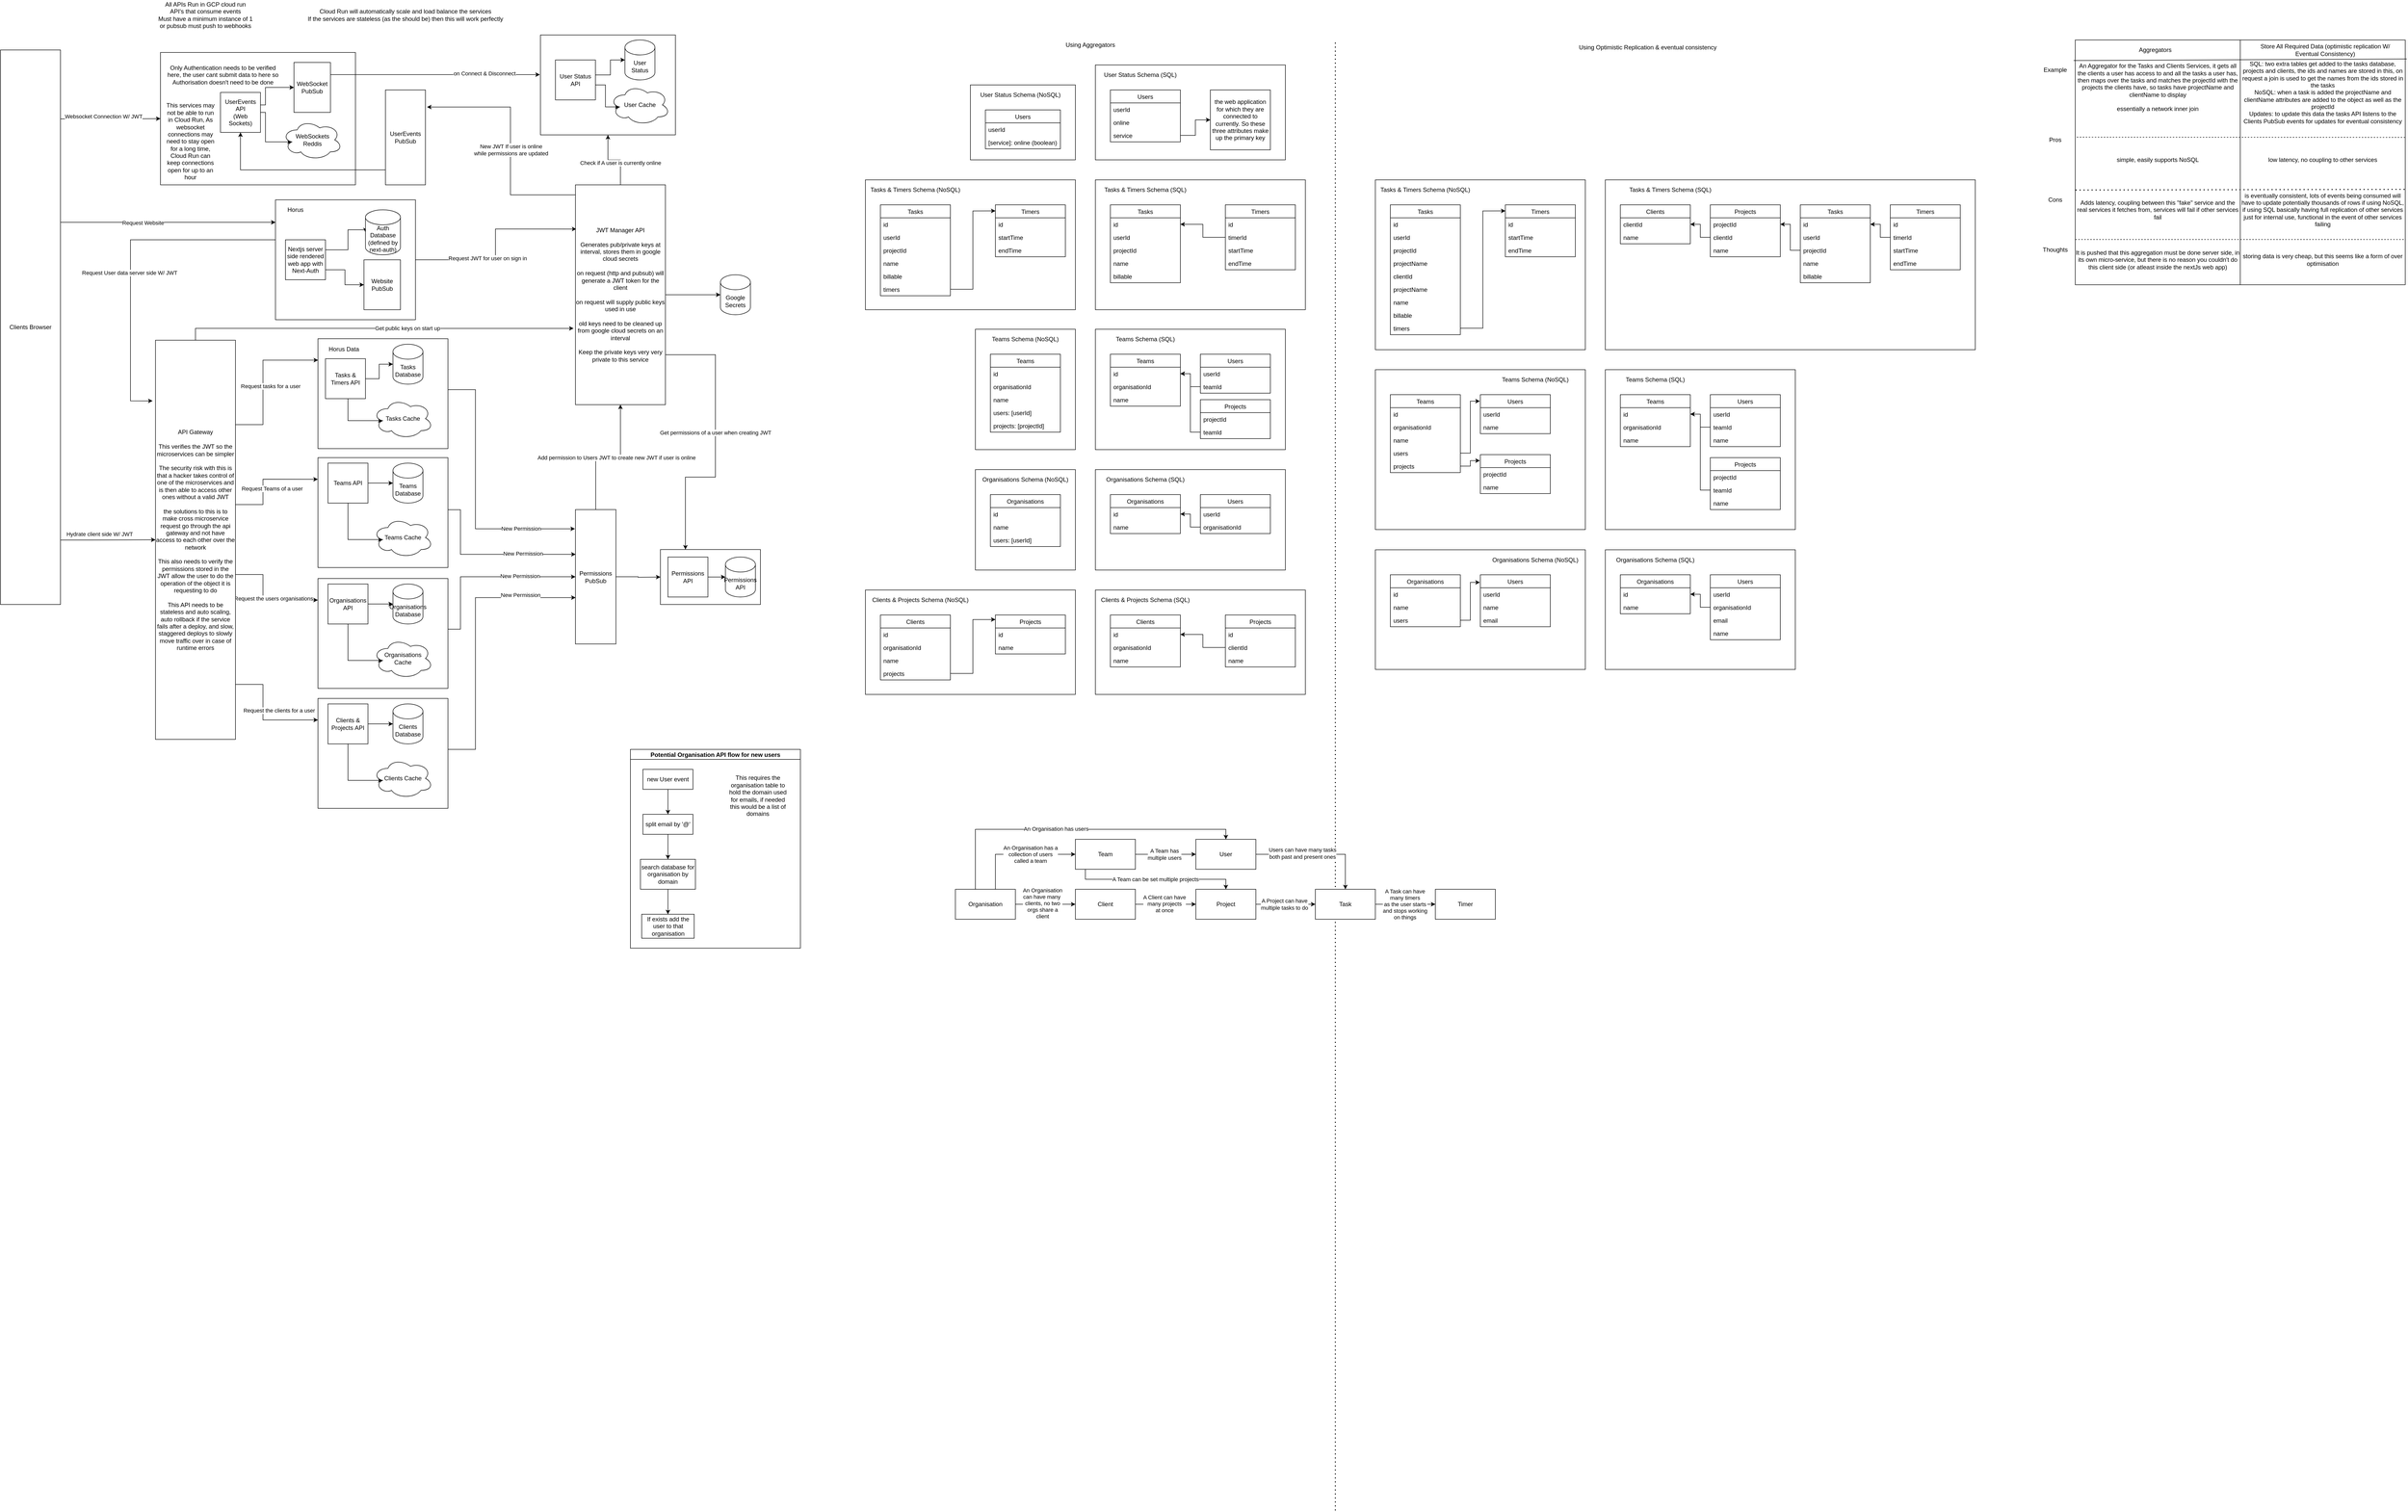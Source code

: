 <mxfile version="14.9.2" type="github">
  <diagram id="nPcvH1GQvYh_hTLvzfsL" name="Page-1">
    <mxGraphModel dx="5165" dy="2748" grid="1" gridSize="10" guides="1" tooltips="1" connect="1" arrows="1" fold="1" page="1" pageScale="1" pageWidth="1654" pageHeight="2336" math="0" shadow="0">
      <root>
        <mxCell id="0" />
        <mxCell id="1" parent="0" />
        <mxCell id="nfuZQFnSO84eK-1PtAOt-130" value="" style="rounded=0;whiteSpace=wrap;html=1;" parent="1" vertex="1">
          <mxGeometry x="1170" y="90" width="270" height="200" as="geometry" />
        </mxCell>
        <mxCell id="nfuZQFnSO84eK-1PtAOt-21" value="" style="rounded=0;whiteSpace=wrap;html=1;" parent="1" vertex="1">
          <mxGeometry x="1410" y="1120" width="200" height="110" as="geometry" />
        </mxCell>
        <mxCell id="nfuZQFnSO84eK-1PtAOt-116" style="edgeStyle=orthogonalEdgeStyle;rounded=0;orthogonalLoop=1;jettySize=auto;html=1;entryX=0.01;entryY=0.201;entryDx=0;entryDy=0;entryPerimeter=0;" parent="1" source="nfuZQFnSO84eK-1PtAOt-32" target="nfuZQFnSO84eK-1PtAOt-27" edge="1">
          <mxGeometry relative="1" as="geometry" />
        </mxCell>
        <mxCell id="nfuZQFnSO84eK-1PtAOt-141" value="Request JWT for user on sign in" style="edgeLabel;html=1;align=center;verticalAlign=middle;resizable=0;points=[];" parent="nfuZQFnSO84eK-1PtAOt-116" vertex="1" connectable="0">
          <mxGeometry x="-0.248" y="3" relative="1" as="geometry">
            <mxPoint as="offset" />
          </mxGeometry>
        </mxCell>
        <mxCell id="nfuZQFnSO84eK-1PtAOt-32" value="" style="rounded=0;whiteSpace=wrap;html=1;" parent="1" vertex="1">
          <mxGeometry x="640" y="420" width="280" height="240" as="geometry" />
        </mxCell>
        <mxCell id="nfuZQFnSO84eK-1PtAOt-112" style="edgeStyle=orthogonalEdgeStyle;rounded=0;orthogonalLoop=1;jettySize=auto;html=1;entryX=-0.012;entryY=0.143;entryDx=0;entryDy=0;entryPerimeter=0;" parent="1" source="nfuZQFnSO84eK-1PtAOt-17" target="nfuZQFnSO84eK-1PtAOt-103" edge="1">
          <mxGeometry relative="1" as="geometry">
            <Array as="points">
              <mxPoint x="1040" y="800" />
              <mxPoint x="1040" y="1079" />
            </Array>
          </mxGeometry>
        </mxCell>
        <mxCell id="nfuZQFnSO84eK-1PtAOt-121" value="New Permission" style="edgeLabel;html=1;align=center;verticalAlign=middle;resizable=0;points=[];" parent="nfuZQFnSO84eK-1PtAOt-112" vertex="1" connectable="0">
          <mxGeometry x="0.659" y="1" relative="1" as="geometry">
            <mxPoint x="-17" as="offset" />
          </mxGeometry>
        </mxCell>
        <mxCell id="nfuZQFnSO84eK-1PtAOt-17" value="" style="rounded=0;whiteSpace=wrap;html=1;" parent="1" vertex="1">
          <mxGeometry x="725" y="698" width="260" height="220" as="geometry" />
        </mxCell>
        <mxCell id="nfuZQFnSO84eK-1PtAOt-100" style="edgeStyle=orthogonalEdgeStyle;rounded=0;orthogonalLoop=1;jettySize=auto;html=1;entryX=0;entryY=0.5;entryDx=0;entryDy=0;" parent="1" source="nfuZQFnSO84eK-1PtAOt-1" target="nfuZQFnSO84eK-1PtAOt-69" edge="1">
          <mxGeometry relative="1" as="geometry">
            <Array as="points">
              <mxPoint x="270" y="1101" />
              <mxPoint x="270" y="1101" />
            </Array>
          </mxGeometry>
        </mxCell>
        <mxCell id="nfuZQFnSO84eK-1PtAOt-101" value="Hydrate client side W/ JWT" style="edgeLabel;html=1;align=center;verticalAlign=middle;resizable=0;points=[];" parent="nfuZQFnSO84eK-1PtAOt-100" vertex="1" connectable="0">
          <mxGeometry x="-0.147" y="-3" relative="1" as="geometry">
            <mxPoint x="-3" y="-15" as="offset" />
          </mxGeometry>
        </mxCell>
        <mxCell id="nfuZQFnSO84eK-1PtAOt-110" style="edgeStyle=orthogonalEdgeStyle;rounded=0;orthogonalLoop=1;jettySize=auto;html=1;" parent="1" source="nfuZQFnSO84eK-1PtAOt-1" edge="1">
          <mxGeometry relative="1" as="geometry">
            <mxPoint x="640" y="465" as="targetPoint" />
            <Array as="points">
              <mxPoint x="350" y="465" />
              <mxPoint x="350" y="465" />
            </Array>
          </mxGeometry>
        </mxCell>
        <mxCell id="nfuZQFnSO84eK-1PtAOt-111" value="Request Website" style="edgeLabel;html=1;align=center;verticalAlign=middle;resizable=0;points=[];" parent="nfuZQFnSO84eK-1PtAOt-110" vertex="1" connectable="0">
          <mxGeometry x="-0.236" y="-1" relative="1" as="geometry">
            <mxPoint as="offset" />
          </mxGeometry>
        </mxCell>
        <mxCell id="nfuZQFnSO84eK-1PtAOt-119" style="edgeStyle=orthogonalEdgeStyle;rounded=0;orthogonalLoop=1;jettySize=auto;html=1;entryX=0;entryY=0.5;entryDx=0;entryDy=0;" parent="1" source="nfuZQFnSO84eK-1PtAOt-1" target="nfuZQFnSO84eK-1PtAOt-117" edge="1">
          <mxGeometry relative="1" as="geometry">
            <Array as="points">
              <mxPoint x="330" y="258" />
              <mxPoint x="330" y="258" />
            </Array>
          </mxGeometry>
        </mxCell>
        <mxCell id="nfuZQFnSO84eK-1PtAOt-120" value="Websocket Connection W/ JWT" style="edgeLabel;html=1;align=center;verticalAlign=middle;resizable=0;points=[];" parent="nfuZQFnSO84eK-1PtAOt-119" vertex="1" connectable="0">
          <mxGeometry x="-0.141" y="5" relative="1" as="geometry">
            <mxPoint as="offset" />
          </mxGeometry>
        </mxCell>
        <mxCell id="nfuZQFnSO84eK-1PtAOt-1" value="Clients Browser" style="whiteSpace=wrap;html=1;" parent="1" vertex="1">
          <mxGeometry x="90" y="120" width="120" height="1110" as="geometry" />
        </mxCell>
        <mxCell id="nfuZQFnSO84eK-1PtAOt-105" style="edgeStyle=orthogonalEdgeStyle;rounded=0;orthogonalLoop=1;jettySize=auto;html=1;entryX=0;entryY=0.5;entryDx=0;entryDy=0;entryPerimeter=0;" parent="1" source="nfuZQFnSO84eK-1PtAOt-4" target="nfuZQFnSO84eK-1PtAOt-13" edge="1">
          <mxGeometry relative="1" as="geometry" />
        </mxCell>
        <mxCell id="nfuZQFnSO84eK-1PtAOt-4" value="Permissions API" style="whiteSpace=wrap;html=1;aspect=fixed;" parent="1" vertex="1">
          <mxGeometry x="1425" y="1135" width="80" height="80" as="geometry" />
        </mxCell>
        <mxCell id="nfuZQFnSO84eK-1PtAOt-37" style="edgeStyle=orthogonalEdgeStyle;rounded=0;orthogonalLoop=1;jettySize=auto;html=1;entryX=0;entryY=0.5;entryDx=0;entryDy=0;entryPerimeter=0;" parent="1" source="nfuZQFnSO84eK-1PtAOt-6" target="nfuZQFnSO84eK-1PtAOt-9" edge="1">
          <mxGeometry relative="1" as="geometry" />
        </mxCell>
        <mxCell id="nfuZQFnSO84eK-1PtAOt-43" style="edgeStyle=orthogonalEdgeStyle;rounded=0;orthogonalLoop=1;jettySize=auto;html=1;entryX=0.16;entryY=0.55;entryDx=0;entryDy=0;entryPerimeter=0;" parent="1" source="nfuZQFnSO84eK-1PtAOt-6" target="nfuZQFnSO84eK-1PtAOt-42" edge="1">
          <mxGeometry relative="1" as="geometry">
            <Array as="points">
              <mxPoint x="785" y="862" />
            </Array>
          </mxGeometry>
        </mxCell>
        <mxCell id="nfuZQFnSO84eK-1PtAOt-6" value="Tasks &amp;amp; Timers API" style="whiteSpace=wrap;html=1;aspect=fixed;" parent="1" vertex="1">
          <mxGeometry x="740" y="738" width="80" height="80" as="geometry" />
        </mxCell>
        <mxCell id="nfuZQFnSO84eK-1PtAOt-9" value="Tasks Database" style="shape=cylinder3;whiteSpace=wrap;html=1;boundedLbl=1;backgroundOutline=1;size=15;" parent="1" vertex="1">
          <mxGeometry x="875" y="709" width="60" height="80" as="geometry" />
        </mxCell>
        <mxCell id="nfuZQFnSO84eK-1PtAOt-13" value="Permissions API" style="shape=cylinder3;whiteSpace=wrap;html=1;boundedLbl=1;backgroundOutline=1;size=15;" parent="1" vertex="1">
          <mxGeometry x="1540" y="1135" width="60" height="80" as="geometry" />
        </mxCell>
        <mxCell id="nfuZQFnSO84eK-1PtAOt-33" style="edgeStyle=orthogonalEdgeStyle;rounded=0;orthogonalLoop=1;jettySize=auto;html=1;entryX=0;entryY=0.5;entryDx=0;entryDy=0;entryPerimeter=0;" parent="1" source="nfuZQFnSO84eK-1PtAOt-2" target="nfuZQFnSO84eK-1PtAOt-8" edge="1">
          <mxGeometry relative="1" as="geometry">
            <Array as="points">
              <mxPoint x="785" y="520" />
              <mxPoint x="785" y="480" />
            </Array>
          </mxGeometry>
        </mxCell>
        <mxCell id="nfuZQFnSO84eK-1PtAOt-81" style="edgeStyle=orthogonalEdgeStyle;rounded=0;orthogonalLoop=1;jettySize=auto;html=1;entryX=-0.036;entryY=0.152;entryDx=0;entryDy=0;entryPerimeter=0;" parent="1" target="nfuZQFnSO84eK-1PtAOt-69" edge="1">
          <mxGeometry relative="1" as="geometry">
            <mxPoint x="350" y="820" as="targetPoint" />
            <mxPoint x="640" y="500" as="sourcePoint" />
            <Array as="points">
              <mxPoint x="350" y="500" />
              <mxPoint x="350" y="822" />
            </Array>
          </mxGeometry>
        </mxCell>
        <mxCell id="nfuZQFnSO84eK-1PtAOt-82" value="Request User data server side W/ JWT" style="edgeLabel;html=1;align=center;verticalAlign=middle;resizable=0;points=[];" parent="nfuZQFnSO84eK-1PtAOt-81" vertex="1" connectable="0">
          <mxGeometry x="0.08" y="-2" relative="1" as="geometry">
            <mxPoint y="1" as="offset" />
          </mxGeometry>
        </mxCell>
        <mxCell id="nfuZQFnSO84eK-1PtAOt-143" style="edgeStyle=orthogonalEdgeStyle;rounded=0;orthogonalLoop=1;jettySize=auto;html=1;entryX=0;entryY=0.5;entryDx=0;entryDy=0;" parent="1" source="nfuZQFnSO84eK-1PtAOt-2" target="nfuZQFnSO84eK-1PtAOt-142" edge="1">
          <mxGeometry relative="1" as="geometry">
            <Array as="points">
              <mxPoint x="779" y="560" />
              <mxPoint x="779" y="590" />
            </Array>
          </mxGeometry>
        </mxCell>
        <mxCell id="nfuZQFnSO84eK-1PtAOt-2" value="Nextjs server side rendered web app with Next-Auth" style="whiteSpace=wrap;html=1;aspect=fixed;" parent="1" vertex="1">
          <mxGeometry x="660" y="500" width="80" height="80" as="geometry" />
        </mxCell>
        <mxCell id="nfuZQFnSO84eK-1PtAOt-8" value="Auth Database&lt;br&gt;(defined by next-auth)" style="shape=cylinder3;whiteSpace=wrap;html=1;boundedLbl=1;backgroundOutline=1;size=15;" parent="1" vertex="1">
          <mxGeometry x="820" y="440" width="70" height="90" as="geometry" />
        </mxCell>
        <mxCell id="nfuZQFnSO84eK-1PtAOt-42" value="Tasks Cache" style="ellipse;shape=cloud;whiteSpace=wrap;html=1;" parent="1" vertex="1">
          <mxGeometry x="835" y="818" width="120" height="80" as="geometry" />
        </mxCell>
        <mxCell id="nfuZQFnSO84eK-1PtAOt-87" style="edgeStyle=orthogonalEdgeStyle;rounded=0;orthogonalLoop=1;jettySize=auto;html=1;entryX=0;entryY=0.5;entryDx=0;entryDy=0;entryPerimeter=0;" parent="1" source="nfuZQFnSO84eK-1PtAOt-27" target="nfuZQFnSO84eK-1PtAOt-86" edge="1">
          <mxGeometry relative="1" as="geometry" />
        </mxCell>
        <mxCell id="nfuZQFnSO84eK-1PtAOt-138" style="edgeStyle=orthogonalEdgeStyle;rounded=0;orthogonalLoop=1;jettySize=auto;html=1;entryX=0.5;entryY=1;entryDx=0;entryDy=0;" parent="1" source="nfuZQFnSO84eK-1PtAOt-27" target="nfuZQFnSO84eK-1PtAOt-130" edge="1">
          <mxGeometry relative="1" as="geometry" />
        </mxCell>
        <mxCell id="nfuZQFnSO84eK-1PtAOt-140" value="Check if A user is currently online" style="edgeLabel;html=1;align=center;verticalAlign=middle;resizable=0;points=[];" parent="nfuZQFnSO84eK-1PtAOt-138" vertex="1" connectable="0">
          <mxGeometry x="-0.296" relative="1" as="geometry">
            <mxPoint as="offset" />
          </mxGeometry>
        </mxCell>
        <mxCell id="nfuZQFnSO84eK-1PtAOt-316" style="edgeStyle=orthogonalEdgeStyle;rounded=0;orthogonalLoop=1;jettySize=auto;html=1;entryX=0.25;entryY=0;entryDx=0;entryDy=0;" parent="1" source="nfuZQFnSO84eK-1PtAOt-27" target="nfuZQFnSO84eK-1PtAOt-21" edge="1">
          <mxGeometry relative="1" as="geometry">
            <Array as="points">
              <mxPoint x="1520" y="730" />
              <mxPoint x="1520" y="975" />
              <mxPoint x="1460" y="975" />
            </Array>
          </mxGeometry>
        </mxCell>
        <mxCell id="nfuZQFnSO84eK-1PtAOt-317" value="Get permissions of a user when creating JWT" style="edgeLabel;html=1;align=center;verticalAlign=middle;resizable=0;points=[];" parent="nfuZQFnSO84eK-1PtAOt-316" vertex="1" connectable="0">
          <mxGeometry x="-0.069" relative="1" as="geometry">
            <mxPoint as="offset" />
          </mxGeometry>
        </mxCell>
        <mxCell id="nfuZQFnSO84eK-1PtAOt-326" style="edgeStyle=orthogonalEdgeStyle;rounded=0;orthogonalLoop=1;jettySize=auto;html=1;entryX=1.039;entryY=0.18;entryDx=0;entryDy=0;entryPerimeter=0;" parent="1" source="nfuZQFnSO84eK-1PtAOt-27" target="nfuZQFnSO84eK-1PtAOt-324" edge="1">
          <mxGeometry relative="1" as="geometry">
            <Array as="points">
              <mxPoint x="1110" y="410" />
              <mxPoint x="1110" y="234" />
            </Array>
          </mxGeometry>
        </mxCell>
        <mxCell id="nfuZQFnSO84eK-1PtAOt-327" value="New JWT If user is online&lt;br&gt;while permissions are updated" style="edgeLabel;html=1;align=center;verticalAlign=middle;resizable=0;points=[];" parent="nfuZQFnSO84eK-1PtAOt-326" vertex="1" connectable="0">
          <mxGeometry x="-0.066" y="-1" relative="1" as="geometry">
            <mxPoint as="offset" />
          </mxGeometry>
        </mxCell>
        <mxCell id="nfuZQFnSO84eK-1PtAOt-27" value="JWT Manager API&lt;br&gt;&lt;br&gt;Generates pub/private keys at interval, stores them in google cloud secrets&lt;br&gt;&lt;br&gt;on request (http and pubsub) will generate a JWT token for the client&lt;br&gt;&lt;br&gt;on request will supply public keys used in use&lt;br&gt;&lt;br&gt;old keys need to be cleaned up from google cloud secrets on an interval&lt;br&gt;&lt;br&gt;Keep the private keys very very private to this service" style="whiteSpace=wrap;html=1;" parent="1" vertex="1">
          <mxGeometry x="1240" y="390" width="180" height="440" as="geometry" />
        </mxCell>
        <mxCell id="nfuZQFnSO84eK-1PtAOt-113" style="edgeStyle=orthogonalEdgeStyle;rounded=0;orthogonalLoop=1;jettySize=auto;html=1;entryX=0.005;entryY=0.333;entryDx=0;entryDy=0;entryPerimeter=0;exitX=0.997;exitY=0.474;exitDx=0;exitDy=0;exitPerimeter=0;" parent="1" source="nfuZQFnSO84eK-1PtAOt-51" target="nfuZQFnSO84eK-1PtAOt-103" edge="1">
          <mxGeometry relative="1" as="geometry">
            <mxPoint x="1000" y="1150" as="sourcePoint" />
            <Array as="points">
              <mxPoint x="1010" y="1040" />
              <mxPoint x="1010" y="1130" />
            </Array>
          </mxGeometry>
        </mxCell>
        <mxCell id="nfuZQFnSO84eK-1PtAOt-122" value="New Permission" style="edgeLabel;html=1;align=center;verticalAlign=middle;resizable=0;points=[];" parent="nfuZQFnSO84eK-1PtAOt-113" vertex="1" connectable="0">
          <mxGeometry x="0.547" y="-1" relative="1" as="geometry">
            <mxPoint x="-27" y="-3" as="offset" />
          </mxGeometry>
        </mxCell>
        <mxCell id="nfuZQFnSO84eK-1PtAOt-51" value="" style="rounded=0;whiteSpace=wrap;html=1;" parent="1" vertex="1">
          <mxGeometry x="725" y="936" width="260" height="220" as="geometry" />
        </mxCell>
        <mxCell id="nfuZQFnSO84eK-1PtAOt-52" style="edgeStyle=orthogonalEdgeStyle;rounded=0;orthogonalLoop=1;jettySize=auto;html=1;entryX=0;entryY=0.5;entryDx=0;entryDy=0;entryPerimeter=0;" parent="1" source="nfuZQFnSO84eK-1PtAOt-54" target="nfuZQFnSO84eK-1PtAOt-55" edge="1">
          <mxGeometry relative="1" as="geometry" />
        </mxCell>
        <mxCell id="nfuZQFnSO84eK-1PtAOt-53" style="edgeStyle=orthogonalEdgeStyle;rounded=0;orthogonalLoop=1;jettySize=auto;html=1;entryX=0.16;entryY=0.55;entryDx=0;entryDy=0;entryPerimeter=0;" parent="1" source="nfuZQFnSO84eK-1PtAOt-54" target="nfuZQFnSO84eK-1PtAOt-56" edge="1">
          <mxGeometry relative="1" as="geometry">
            <Array as="points">
              <mxPoint x="785" y="1100" />
            </Array>
          </mxGeometry>
        </mxCell>
        <mxCell id="nfuZQFnSO84eK-1PtAOt-54" value="Teams API" style="whiteSpace=wrap;html=1;aspect=fixed;" parent="1" vertex="1">
          <mxGeometry x="745" y="947" width="80" height="80" as="geometry" />
        </mxCell>
        <mxCell id="nfuZQFnSO84eK-1PtAOt-55" value="Teams Database" style="shape=cylinder3;whiteSpace=wrap;html=1;boundedLbl=1;backgroundOutline=1;size=15;" parent="1" vertex="1">
          <mxGeometry x="875" y="947" width="60" height="80" as="geometry" />
        </mxCell>
        <mxCell id="nfuZQFnSO84eK-1PtAOt-56" value="Teams Cache" style="ellipse;shape=cloud;whiteSpace=wrap;html=1;" parent="1" vertex="1">
          <mxGeometry x="835" y="1056" width="120" height="80" as="geometry" />
        </mxCell>
        <mxCell id="nfuZQFnSO84eK-1PtAOt-114" style="edgeStyle=orthogonalEdgeStyle;rounded=0;orthogonalLoop=1;jettySize=auto;html=1;entryX=0;entryY=0.5;entryDx=0;entryDy=0;exitX=1.001;exitY=0.461;exitDx=0;exitDy=0;exitPerimeter=0;" parent="1" source="nfuZQFnSO84eK-1PtAOt-57" target="nfuZQFnSO84eK-1PtAOt-103" edge="1">
          <mxGeometry relative="1" as="geometry">
            <mxPoint x="1010" y="1190" as="sourcePoint" />
            <Array as="points">
              <mxPoint x="1010" y="1279" />
              <mxPoint x="1010" y="1175" />
            </Array>
          </mxGeometry>
        </mxCell>
        <mxCell id="nfuZQFnSO84eK-1PtAOt-123" value="New Permission" style="edgeLabel;html=1;align=center;verticalAlign=middle;resizable=0;points=[];" parent="nfuZQFnSO84eK-1PtAOt-114" vertex="1" connectable="0">
          <mxGeometry x="0.379" y="2" relative="1" as="geometry">
            <mxPoint as="offset" />
          </mxGeometry>
        </mxCell>
        <mxCell id="nfuZQFnSO84eK-1PtAOt-57" value="" style="rounded=0;whiteSpace=wrap;html=1;" parent="1" vertex="1">
          <mxGeometry x="725" y="1178" width="260" height="220" as="geometry" />
        </mxCell>
        <mxCell id="nfuZQFnSO84eK-1PtAOt-58" style="edgeStyle=orthogonalEdgeStyle;rounded=0;orthogonalLoop=1;jettySize=auto;html=1;entryX=0;entryY=0.5;entryDx=0;entryDy=0;entryPerimeter=0;" parent="1" source="nfuZQFnSO84eK-1PtAOt-60" target="nfuZQFnSO84eK-1PtAOt-61" edge="1">
          <mxGeometry relative="1" as="geometry" />
        </mxCell>
        <mxCell id="nfuZQFnSO84eK-1PtAOt-59" style="edgeStyle=orthogonalEdgeStyle;rounded=0;orthogonalLoop=1;jettySize=auto;html=1;entryX=0.16;entryY=0.55;entryDx=0;entryDy=0;entryPerimeter=0;" parent="1" source="nfuZQFnSO84eK-1PtAOt-60" target="nfuZQFnSO84eK-1PtAOt-62" edge="1">
          <mxGeometry relative="1" as="geometry">
            <Array as="points">
              <mxPoint x="785" y="1342" />
            </Array>
          </mxGeometry>
        </mxCell>
        <mxCell id="nfuZQFnSO84eK-1PtAOt-60" value="Organisations API" style="whiteSpace=wrap;html=1;aspect=fixed;" parent="1" vertex="1">
          <mxGeometry x="745" y="1189" width="80" height="80" as="geometry" />
        </mxCell>
        <mxCell id="nfuZQFnSO84eK-1PtAOt-61" value="Organisations&lt;br&gt;Database" style="shape=cylinder3;whiteSpace=wrap;html=1;boundedLbl=1;backgroundOutline=1;size=15;" parent="1" vertex="1">
          <mxGeometry x="875" y="1189" width="60" height="80" as="geometry" />
        </mxCell>
        <mxCell id="nfuZQFnSO84eK-1PtAOt-62" value="Organisations&lt;br&gt;Cache" style="ellipse;shape=cloud;whiteSpace=wrap;html=1;" parent="1" vertex="1">
          <mxGeometry x="835" y="1298" width="120" height="80" as="geometry" />
        </mxCell>
        <mxCell id="nfuZQFnSO84eK-1PtAOt-115" style="edgeStyle=orthogonalEdgeStyle;rounded=0;orthogonalLoop=1;jettySize=auto;html=1;entryX=0.005;entryY=0.655;entryDx=0;entryDy=0;entryPerimeter=0;" parent="1" source="nfuZQFnSO84eK-1PtAOt-63" target="nfuZQFnSO84eK-1PtAOt-103" edge="1">
          <mxGeometry relative="1" as="geometry">
            <Array as="points">
              <mxPoint x="1040" y="1520" />
              <mxPoint x="1040" y="1216" />
            </Array>
          </mxGeometry>
        </mxCell>
        <mxCell id="nfuZQFnSO84eK-1PtAOt-124" value="New Permission" style="edgeLabel;html=1;align=center;verticalAlign=middle;resizable=0;points=[];" parent="nfuZQFnSO84eK-1PtAOt-115" vertex="1" connectable="0">
          <mxGeometry x="0.083" y="-3" relative="1" as="geometry">
            <mxPoint x="87" y="-61" as="offset" />
          </mxGeometry>
        </mxCell>
        <mxCell id="nfuZQFnSO84eK-1PtAOt-63" value="" style="rounded=0;whiteSpace=wrap;html=1;" parent="1" vertex="1">
          <mxGeometry x="725" y="1418" width="260" height="220" as="geometry" />
        </mxCell>
        <mxCell id="nfuZQFnSO84eK-1PtAOt-64" style="edgeStyle=orthogonalEdgeStyle;rounded=0;orthogonalLoop=1;jettySize=auto;html=1;entryX=0;entryY=0.5;entryDx=0;entryDy=0;entryPerimeter=0;" parent="1" source="nfuZQFnSO84eK-1PtAOt-66" target="nfuZQFnSO84eK-1PtAOt-67" edge="1">
          <mxGeometry relative="1" as="geometry" />
        </mxCell>
        <mxCell id="nfuZQFnSO84eK-1PtAOt-65" style="edgeStyle=orthogonalEdgeStyle;rounded=0;orthogonalLoop=1;jettySize=auto;html=1;entryX=0.16;entryY=0.55;entryDx=0;entryDy=0;entryPerimeter=0;" parent="1" source="nfuZQFnSO84eK-1PtAOt-66" target="nfuZQFnSO84eK-1PtAOt-68" edge="1">
          <mxGeometry relative="1" as="geometry">
            <Array as="points">
              <mxPoint x="785" y="1582" />
            </Array>
          </mxGeometry>
        </mxCell>
        <mxCell id="nfuZQFnSO84eK-1PtAOt-66" value="Clients &amp;amp; Projects&amp;nbsp;API" style="whiteSpace=wrap;html=1;aspect=fixed;" parent="1" vertex="1">
          <mxGeometry x="745" y="1429" width="80" height="80" as="geometry" />
        </mxCell>
        <mxCell id="nfuZQFnSO84eK-1PtAOt-67" value="Clients Database" style="shape=cylinder3;whiteSpace=wrap;html=1;boundedLbl=1;backgroundOutline=1;size=15;" parent="1" vertex="1">
          <mxGeometry x="875" y="1429" width="60" height="80" as="geometry" />
        </mxCell>
        <mxCell id="nfuZQFnSO84eK-1PtAOt-68" value="Clients Cache" style="ellipse;shape=cloud;whiteSpace=wrap;html=1;" parent="1" vertex="1">
          <mxGeometry x="835" y="1538" width="120" height="80" as="geometry" />
        </mxCell>
        <mxCell id="nfuZQFnSO84eK-1PtAOt-72" style="edgeStyle=orthogonalEdgeStyle;rounded=0;orthogonalLoop=1;jettySize=auto;html=1;entryX=0.001;entryY=0.195;entryDx=0;entryDy=0;entryPerimeter=0;" parent="1" source="nfuZQFnSO84eK-1PtAOt-69" target="nfuZQFnSO84eK-1PtAOt-17" edge="1">
          <mxGeometry relative="1" as="geometry">
            <mxPoint x="660" y="741" as="targetPoint" />
            <Array as="points">
              <mxPoint x="615" y="870" />
              <mxPoint x="615" y="741" />
            </Array>
          </mxGeometry>
        </mxCell>
        <mxCell id="nfuZQFnSO84eK-1PtAOt-76" value="Request tasks for a user" style="edgeLabel;html=1;align=center;verticalAlign=middle;resizable=0;points=[];" parent="nfuZQFnSO84eK-1PtAOt-72" vertex="1" connectable="0">
          <mxGeometry x="-0.561" y="2" relative="1" as="geometry">
            <mxPoint x="17" y="-68" as="offset" />
          </mxGeometry>
        </mxCell>
        <mxCell id="nfuZQFnSO84eK-1PtAOt-73" style="edgeStyle=orthogonalEdgeStyle;rounded=0;orthogonalLoop=1;jettySize=auto;html=1;entryX=-0.001;entryY=0.197;entryDx=0;entryDy=0;entryPerimeter=0;" parent="1" source="nfuZQFnSO84eK-1PtAOt-69" target="nfuZQFnSO84eK-1PtAOt-51" edge="1">
          <mxGeometry relative="1" as="geometry">
            <mxPoint x="660" y="979" as="targetPoint" />
            <Array as="points">
              <mxPoint x="615" y="1030" />
              <mxPoint x="615" y="979" />
            </Array>
          </mxGeometry>
        </mxCell>
        <mxCell id="nfuZQFnSO84eK-1PtAOt-77" value="Request Teams of a user" style="edgeLabel;html=1;align=center;verticalAlign=middle;resizable=0;points=[];" parent="nfuZQFnSO84eK-1PtAOt-73" vertex="1" connectable="0">
          <mxGeometry x="-0.409" y="-3" relative="1" as="geometry">
            <mxPoint x="15" y="-24" as="offset" />
          </mxGeometry>
        </mxCell>
        <mxCell id="nfuZQFnSO84eK-1PtAOt-74" style="edgeStyle=orthogonalEdgeStyle;rounded=0;orthogonalLoop=1;jettySize=auto;html=1;entryX=-0.001;entryY=0.196;entryDx=0;entryDy=0;entryPerimeter=0;" parent="1" source="nfuZQFnSO84eK-1PtAOt-69" target="nfuZQFnSO84eK-1PtAOt-57" edge="1">
          <mxGeometry relative="1" as="geometry">
            <mxPoint x="660" y="1221" as="targetPoint" />
            <Array as="points">
              <mxPoint x="615" y="1170" />
              <mxPoint x="615" y="1221" />
            </Array>
          </mxGeometry>
        </mxCell>
        <mxCell id="nfuZQFnSO84eK-1PtAOt-78" value="Request the users organisations" style="edgeLabel;html=1;align=center;verticalAlign=middle;resizable=0;points=[];" parent="nfuZQFnSO84eK-1PtAOt-74" vertex="1" connectable="0">
          <mxGeometry x="-0.332" y="1" relative="1" as="geometry">
            <mxPoint x="20" y="31" as="offset" />
          </mxGeometry>
        </mxCell>
        <mxCell id="nfuZQFnSO84eK-1PtAOt-75" style="edgeStyle=orthogonalEdgeStyle;rounded=0;orthogonalLoop=1;jettySize=auto;html=1;entryX=0;entryY=0.196;entryDx=0;entryDy=0;entryPerimeter=0;" parent="1" source="nfuZQFnSO84eK-1PtAOt-69" target="nfuZQFnSO84eK-1PtAOt-63" edge="1">
          <mxGeometry relative="1" as="geometry">
            <mxPoint x="720" y="1461" as="targetPoint" />
            <Array as="points">
              <mxPoint x="615" y="1390" />
              <mxPoint x="615" y="1461" />
            </Array>
          </mxGeometry>
        </mxCell>
        <mxCell id="nfuZQFnSO84eK-1PtAOt-79" value="Request the clients for a user" style="edgeLabel;html=1;align=center;verticalAlign=middle;resizable=0;points=[];" parent="nfuZQFnSO84eK-1PtAOt-75" vertex="1" connectable="0">
          <mxGeometry x="-0.451" y="3" relative="1" as="geometry">
            <mxPoint x="29" y="42" as="offset" />
          </mxGeometry>
        </mxCell>
        <mxCell id="nfuZQFnSO84eK-1PtAOt-321" style="edgeStyle=orthogonalEdgeStyle;rounded=0;orthogonalLoop=1;jettySize=auto;html=1;entryX=-0.021;entryY=0.653;entryDx=0;entryDy=0;entryPerimeter=0;" parent="1" source="nfuZQFnSO84eK-1PtAOt-69" target="nfuZQFnSO84eK-1PtAOt-27" edge="1">
          <mxGeometry relative="1" as="geometry">
            <Array as="points">
              <mxPoint x="480" y="677" />
            </Array>
          </mxGeometry>
        </mxCell>
        <mxCell id="nfuZQFnSO84eK-1PtAOt-322" value="Get public keys on start up" style="edgeLabel;html=1;align=center;verticalAlign=middle;resizable=0;points=[];" parent="nfuZQFnSO84eK-1PtAOt-321" vertex="1" connectable="0">
          <mxGeometry x="0.146" y="1" relative="1" as="geometry">
            <mxPoint as="offset" />
          </mxGeometry>
        </mxCell>
        <mxCell id="nfuZQFnSO84eK-1PtAOt-69" value="API Gateway&lt;br&gt;&lt;br&gt;This verifies the JWT so the microservices can be simpler&lt;br&gt;&lt;br&gt;The security risk with this is that a hacker takes control of one of the microservices and is then able to access other ones without a valid JWT&lt;br&gt;&lt;br&gt;the solutions to this is to make cross microservice request go through the api gateway and not have access to each other over the network&lt;br&gt;&lt;br&gt;This also needs to verify the permissions stored in the JWT allow the user to do the operation of the object it is requesting to do&lt;br&gt;&lt;br&gt;This API needs to be stateless and auto scaling, auto rollback if the service fails after a deploy, and slow, staggered deploys to slowly move traffic over in case of runtime errors" style="rounded=0;whiteSpace=wrap;html=1;" parent="1" vertex="1">
          <mxGeometry x="400" y="701" width="160" height="799" as="geometry" />
        </mxCell>
        <mxCell id="nfuZQFnSO84eK-1PtAOt-86" value="Google Secrets" style="shape=cylinder3;whiteSpace=wrap;html=1;boundedLbl=1;backgroundOutline=1;size=15;" parent="1" vertex="1">
          <mxGeometry x="1530" y="570" width="60" height="80" as="geometry" />
        </mxCell>
        <mxCell id="nfuZQFnSO84eK-1PtAOt-104" style="edgeStyle=orthogonalEdgeStyle;rounded=0;orthogonalLoop=1;jettySize=auto;html=1;" parent="1" source="nfuZQFnSO84eK-1PtAOt-103" edge="1">
          <mxGeometry relative="1" as="geometry">
            <mxPoint x="1410" y="1175" as="targetPoint" />
          </mxGeometry>
        </mxCell>
        <mxCell id="nfuZQFnSO84eK-1PtAOt-125" style="edgeStyle=orthogonalEdgeStyle;rounded=0;orthogonalLoop=1;jettySize=auto;html=1;entryX=0.5;entryY=1;entryDx=0;entryDy=0;" parent="1" source="nfuZQFnSO84eK-1PtAOt-103" target="nfuZQFnSO84eK-1PtAOt-27" edge="1">
          <mxGeometry relative="1" as="geometry" />
        </mxCell>
        <mxCell id="nfuZQFnSO84eK-1PtAOt-126" value="Add permission to Users JWT to create new JWT if user is online" style="edgeLabel;html=1;align=center;verticalAlign=middle;resizable=0;points=[];" parent="nfuZQFnSO84eK-1PtAOt-125" vertex="1" connectable="0">
          <mxGeometry x="0.117" y="-1" relative="1" as="geometry">
            <mxPoint x="1" as="offset" />
          </mxGeometry>
        </mxCell>
        <mxCell id="nfuZQFnSO84eK-1PtAOt-103" value="Permissions PubSub" style="whiteSpace=wrap;html=1;" parent="1" vertex="1">
          <mxGeometry x="1240" y="1040" width="81" height="269" as="geometry" />
        </mxCell>
        <mxCell id="nfuZQFnSO84eK-1PtAOt-117" value="" style="rounded=0;whiteSpace=wrap;html=1;" parent="1" vertex="1">
          <mxGeometry x="410" y="125" width="390" height="265" as="geometry" />
        </mxCell>
        <mxCell id="nfuZQFnSO84eK-1PtAOt-129" style="edgeStyle=orthogonalEdgeStyle;rounded=0;orthogonalLoop=1;jettySize=auto;html=1;entryX=0.16;entryY=0.55;entryDx=0;entryDy=0;entryPerimeter=0;" parent="1" source="nfuZQFnSO84eK-1PtAOt-118" target="nfuZQFnSO84eK-1PtAOt-128" edge="1">
          <mxGeometry relative="1" as="geometry">
            <Array as="points">
              <mxPoint x="620" y="245" />
              <mxPoint x="620" y="304" />
            </Array>
          </mxGeometry>
        </mxCell>
        <mxCell id="nfuZQFnSO84eK-1PtAOt-134" style="edgeStyle=orthogonalEdgeStyle;rounded=0;orthogonalLoop=1;jettySize=auto;html=1;entryX=0;entryY=0.5;entryDx=0;entryDy=0;" parent="1" source="nfuZQFnSO84eK-1PtAOt-118" target="nfuZQFnSO84eK-1PtAOt-133" edge="1">
          <mxGeometry relative="1" as="geometry">
            <Array as="points">
              <mxPoint x="620" y="230" />
              <mxPoint x="620" y="195" />
            </Array>
          </mxGeometry>
        </mxCell>
        <mxCell id="nfuZQFnSO84eK-1PtAOt-118" value="UserEvents API&lt;br&gt;(Web Sockets)" style="whiteSpace=wrap;html=1;aspect=fixed;" parent="1" vertex="1">
          <mxGeometry x="530" y="205" width="80" height="80" as="geometry" />
        </mxCell>
        <mxCell id="nfuZQFnSO84eK-1PtAOt-127" value="User Status" style="shape=cylinder3;whiteSpace=wrap;html=1;boundedLbl=1;backgroundOutline=1;size=15;" parent="1" vertex="1">
          <mxGeometry x="1339" y="100" width="60" height="80" as="geometry" />
        </mxCell>
        <mxCell id="nfuZQFnSO84eK-1PtAOt-128" value="WebSockets&lt;br&gt;Reddis" style="ellipse;shape=cloud;whiteSpace=wrap;html=1;" parent="1" vertex="1">
          <mxGeometry x="653.5" y="260" width="120" height="80" as="geometry" />
        </mxCell>
        <mxCell id="nfuZQFnSO84eK-1PtAOt-135" style="edgeStyle=orthogonalEdgeStyle;rounded=0;orthogonalLoop=1;jettySize=auto;html=1;entryX=0;entryY=0.5;entryDx=0;entryDy=0;entryPerimeter=0;" parent="1" source="nfuZQFnSO84eK-1PtAOt-131" target="nfuZQFnSO84eK-1PtAOt-127" edge="1">
          <mxGeometry relative="1" as="geometry">
            <Array as="points">
              <mxPoint x="1310" y="170" />
              <mxPoint x="1310" y="140" />
            </Array>
          </mxGeometry>
        </mxCell>
        <mxCell id="nfuZQFnSO84eK-1PtAOt-136" style="edgeStyle=orthogonalEdgeStyle;rounded=0;orthogonalLoop=1;jettySize=auto;html=1;entryX=0.16;entryY=0.55;entryDx=0;entryDy=0;entryPerimeter=0;" parent="1" source="nfuZQFnSO84eK-1PtAOt-131" target="nfuZQFnSO84eK-1PtAOt-132" edge="1">
          <mxGeometry relative="1" as="geometry">
            <Array as="points">
              <mxPoint x="1300" y="190" />
              <mxPoint x="1300" y="234" />
            </Array>
          </mxGeometry>
        </mxCell>
        <mxCell id="nfuZQFnSO84eK-1PtAOt-131" value="User Status API" style="whiteSpace=wrap;html=1;aspect=fixed;" parent="1" vertex="1">
          <mxGeometry x="1200" y="140" width="80" height="80" as="geometry" />
        </mxCell>
        <mxCell id="nfuZQFnSO84eK-1PtAOt-132" value="User Cache" style="ellipse;shape=cloud;whiteSpace=wrap;html=1;" parent="1" vertex="1">
          <mxGeometry x="1309" y="190" width="120" height="80" as="geometry" />
        </mxCell>
        <mxCell id="nfuZQFnSO84eK-1PtAOt-137" style="edgeStyle=orthogonalEdgeStyle;rounded=0;orthogonalLoop=1;jettySize=auto;html=1;entryX=-0.004;entryY=0.397;entryDx=0;entryDy=0;entryPerimeter=0;" parent="1" source="nfuZQFnSO84eK-1PtAOt-133" target="nfuZQFnSO84eK-1PtAOt-130" edge="1">
          <mxGeometry relative="1" as="geometry">
            <mxPoint x="1160" y="170" as="targetPoint" />
            <Array as="points">
              <mxPoint x="1150" y="170" />
            </Array>
          </mxGeometry>
        </mxCell>
        <mxCell id="nfuZQFnSO84eK-1PtAOt-139" value="on Connect &amp;amp; Disconnect" style="edgeLabel;html=1;align=center;verticalAlign=middle;resizable=0;points=[];" parent="nfuZQFnSO84eK-1PtAOt-137" vertex="1" connectable="0">
          <mxGeometry x="0.468" y="3" relative="1" as="geometry">
            <mxPoint as="offset" />
          </mxGeometry>
        </mxCell>
        <mxCell id="nfuZQFnSO84eK-1PtAOt-133" value="WebSocket&lt;br&gt;PubSub" style="rounded=0;whiteSpace=wrap;html=1;" parent="1" vertex="1">
          <mxGeometry x="677" y="145" width="73" height="100" as="geometry" />
        </mxCell>
        <mxCell id="nfuZQFnSO84eK-1PtAOt-142" value="Website&lt;br&gt;PubSub" style="rounded=0;whiteSpace=wrap;html=1;" parent="1" vertex="1">
          <mxGeometry x="817" y="540" width="73" height="100" as="geometry" />
        </mxCell>
        <mxCell id="nfuZQFnSO84eK-1PtAOt-148" value="" style="rounded=0;whiteSpace=wrap;html=1;align=center;" parent="1" vertex="1">
          <mxGeometry x="2280" y="150" width="380" height="190" as="geometry" />
        </mxCell>
        <mxCell id="nfuZQFnSO84eK-1PtAOt-149" value="User Status Schema (SQL)" style="text;html=1;strokeColor=none;fillColor=none;align=center;verticalAlign=middle;whiteSpace=wrap;rounded=0;" parent="1" vertex="1">
          <mxGeometry x="2290" y="160" width="160" height="20" as="geometry" />
        </mxCell>
        <mxCell id="nfuZQFnSO84eK-1PtAOt-150" value="Users" style="swimlane;fontStyle=0;childLayout=stackLayout;horizontal=1;startSize=26;horizontalStack=0;resizeParent=1;resizeParentMax=0;resizeLast=0;collapsible=1;marginBottom=0;" parent="1" vertex="1">
          <mxGeometry x="2310" y="200" width="140" height="104" as="geometry" />
        </mxCell>
        <mxCell id="nfuZQFnSO84eK-1PtAOt-151" value="userId" style="text;strokeColor=none;fillColor=none;align=left;verticalAlign=top;spacingLeft=4;spacingRight=4;overflow=hidden;rotatable=0;points=[[0,0.5],[1,0.5]];portConstraint=eastwest;" parent="nfuZQFnSO84eK-1PtAOt-150" vertex="1">
          <mxGeometry y="26" width="140" height="26" as="geometry" />
        </mxCell>
        <mxCell id="nfuZQFnSO84eK-1PtAOt-152" value="online" style="text;strokeColor=none;fillColor=none;align=left;verticalAlign=top;spacingLeft=4;spacingRight=4;overflow=hidden;rotatable=0;points=[[0,0.5],[1,0.5]];portConstraint=eastwest;" parent="nfuZQFnSO84eK-1PtAOt-150" vertex="1">
          <mxGeometry y="52" width="140" height="26" as="geometry" />
        </mxCell>
        <mxCell id="nfuZQFnSO84eK-1PtAOt-153" value="service" style="text;strokeColor=none;fillColor=none;align=left;verticalAlign=top;spacingLeft=4;spacingRight=4;overflow=hidden;rotatable=0;points=[[0,0.5],[1,0.5]];portConstraint=eastwest;" parent="nfuZQFnSO84eK-1PtAOt-150" vertex="1">
          <mxGeometry y="78" width="140" height="26" as="geometry" />
        </mxCell>
        <mxCell id="nfuZQFnSO84eK-1PtAOt-156" value="the web application for which they are connected to currently. So these three attributes make up the primary key" style="rounded=0;whiteSpace=wrap;html=1;" parent="1" vertex="1">
          <mxGeometry x="2510" y="200" width="120" height="120" as="geometry" />
        </mxCell>
        <mxCell id="nfuZQFnSO84eK-1PtAOt-159" style="edgeStyle=orthogonalEdgeStyle;rounded=0;orthogonalLoop=1;jettySize=auto;html=1;entryX=0;entryY=0.5;entryDx=0;entryDy=0;" parent="1" source="nfuZQFnSO84eK-1PtAOt-153" target="nfuZQFnSO84eK-1PtAOt-156" edge="1">
          <mxGeometry relative="1" as="geometry" />
        </mxCell>
        <mxCell id="nfuZQFnSO84eK-1PtAOt-160" value="" style="rounded=0;whiteSpace=wrap;html=1;" parent="1" vertex="1">
          <mxGeometry x="1820" y="380" width="420" height="260" as="geometry" />
        </mxCell>
        <mxCell id="nfuZQFnSO84eK-1PtAOt-161" value="Tasks &amp;amp; Timers Schema (NoSQL)" style="text;html=1;strokeColor=none;fillColor=none;align=center;verticalAlign=middle;whiteSpace=wrap;rounded=0;" parent="1" vertex="1">
          <mxGeometry x="1820" y="390" width="200" height="20" as="geometry" />
        </mxCell>
        <mxCell id="nfuZQFnSO84eK-1PtAOt-162" value="Tasks" style="swimlane;fontStyle=0;childLayout=stackLayout;horizontal=1;startSize=26;horizontalStack=0;resizeParent=1;resizeParentMax=0;resizeLast=0;collapsible=1;marginBottom=0;" parent="1" vertex="1">
          <mxGeometry x="1850" y="430" width="140" height="182" as="geometry">
            <mxRectangle x="1850" y="430" width="60" height="26" as="alternateBounds" />
          </mxGeometry>
        </mxCell>
        <mxCell id="nfuZQFnSO84eK-1PtAOt-163" value="id" style="text;strokeColor=none;fillColor=none;align=left;verticalAlign=top;spacingLeft=4;spacingRight=4;overflow=hidden;rotatable=0;points=[[0,0.5],[1,0.5]];portConstraint=eastwest;" parent="nfuZQFnSO84eK-1PtAOt-162" vertex="1">
          <mxGeometry y="26" width="140" height="26" as="geometry" />
        </mxCell>
        <mxCell id="nfuZQFnSO84eK-1PtAOt-177" value="userId" style="text;strokeColor=none;fillColor=none;align=left;verticalAlign=top;spacingLeft=4;spacingRight=4;overflow=hidden;rotatable=0;points=[[0,0.5],[1,0.5]];portConstraint=eastwest;" parent="nfuZQFnSO84eK-1PtAOt-162" vertex="1">
          <mxGeometry y="52" width="140" height="26" as="geometry" />
        </mxCell>
        <mxCell id="nfuZQFnSO84eK-1PtAOt-178" value="projectId" style="text;strokeColor=none;fillColor=none;align=left;verticalAlign=top;spacingLeft=4;spacingRight=4;overflow=hidden;rotatable=0;points=[[0,0.5],[1,0.5]];portConstraint=eastwest;" parent="nfuZQFnSO84eK-1PtAOt-162" vertex="1">
          <mxGeometry y="78" width="140" height="26" as="geometry" />
        </mxCell>
        <mxCell id="nfuZQFnSO84eK-1PtAOt-164" value="name" style="text;strokeColor=none;fillColor=none;align=left;verticalAlign=top;spacingLeft=4;spacingRight=4;overflow=hidden;rotatable=0;points=[[0,0.5],[1,0.5]];portConstraint=eastwest;" parent="nfuZQFnSO84eK-1PtAOt-162" vertex="1">
          <mxGeometry y="104" width="140" height="26" as="geometry" />
        </mxCell>
        <mxCell id="nfuZQFnSO84eK-1PtAOt-165" value="billable" style="text;strokeColor=none;fillColor=none;align=left;verticalAlign=top;spacingLeft=4;spacingRight=4;overflow=hidden;rotatable=0;points=[[0,0.5],[1,0.5]];portConstraint=eastwest;" parent="nfuZQFnSO84eK-1PtAOt-162" vertex="1">
          <mxGeometry y="130" width="140" height="26" as="geometry" />
        </mxCell>
        <mxCell id="nfuZQFnSO84eK-1PtAOt-176" value="timers" style="text;strokeColor=none;fillColor=none;align=left;verticalAlign=top;spacingLeft=4;spacingRight=4;overflow=hidden;rotatable=0;points=[[0,0.5],[1,0.5]];portConstraint=eastwest;" parent="nfuZQFnSO84eK-1PtAOt-162" vertex="1">
          <mxGeometry y="156" width="140" height="26" as="geometry" />
        </mxCell>
        <mxCell id="nfuZQFnSO84eK-1PtAOt-166" value="Timers" style="swimlane;fontStyle=0;childLayout=stackLayout;horizontal=1;startSize=26;horizontalStack=0;resizeParent=1;resizeParentMax=0;resizeLast=0;collapsible=1;marginBottom=0;" parent="1" vertex="1">
          <mxGeometry x="2080" y="430" width="140" height="104" as="geometry" />
        </mxCell>
        <mxCell id="nfuZQFnSO84eK-1PtAOt-167" value="id" style="text;strokeColor=none;fillColor=none;align=left;verticalAlign=top;spacingLeft=4;spacingRight=4;overflow=hidden;rotatable=0;points=[[0,0.5],[1,0.5]];portConstraint=eastwest;" parent="nfuZQFnSO84eK-1PtAOt-166" vertex="1">
          <mxGeometry y="26" width="140" height="26" as="geometry" />
        </mxCell>
        <mxCell id="nfuZQFnSO84eK-1PtAOt-168" value="startTime" style="text;strokeColor=none;fillColor=none;align=left;verticalAlign=top;spacingLeft=4;spacingRight=4;overflow=hidden;rotatable=0;points=[[0,0.5],[1,0.5]];portConstraint=eastwest;" parent="nfuZQFnSO84eK-1PtAOt-166" vertex="1">
          <mxGeometry y="52" width="140" height="26" as="geometry" />
        </mxCell>
        <mxCell id="nfuZQFnSO84eK-1PtAOt-169" value="endTime" style="text;strokeColor=none;fillColor=none;align=left;verticalAlign=top;spacingLeft=4;spacingRight=4;overflow=hidden;rotatable=0;points=[[0,0.5],[1,0.5]];portConstraint=eastwest;" parent="nfuZQFnSO84eK-1PtAOt-166" vertex="1">
          <mxGeometry y="78" width="140" height="26" as="geometry" />
        </mxCell>
        <mxCell id="nfuZQFnSO84eK-1PtAOt-179" style="edgeStyle=orthogonalEdgeStyle;rounded=0;orthogonalLoop=1;jettySize=auto;html=1;entryX=0.001;entryY=0.117;entryDx=0;entryDy=0;entryPerimeter=0;" parent="1" source="nfuZQFnSO84eK-1PtAOt-176" target="nfuZQFnSO84eK-1PtAOt-166" edge="1">
          <mxGeometry relative="1" as="geometry" />
        </mxCell>
        <mxCell id="nfuZQFnSO84eK-1PtAOt-180" value="" style="rounded=0;whiteSpace=wrap;html=1;" parent="1" vertex="1">
          <mxGeometry x="2280" y="380" width="420" height="260" as="geometry" />
        </mxCell>
        <mxCell id="nfuZQFnSO84eK-1PtAOt-181" value="Tasks &amp;amp; Timers Schema (SQL)" style="text;html=1;strokeColor=none;fillColor=none;align=center;verticalAlign=middle;whiteSpace=wrap;rounded=0;" parent="1" vertex="1">
          <mxGeometry x="2280" y="390" width="200" height="20" as="geometry" />
        </mxCell>
        <mxCell id="nfuZQFnSO84eK-1PtAOt-182" value="Tasks" style="swimlane;fontStyle=0;childLayout=stackLayout;horizontal=1;startSize=26;horizontalStack=0;resizeParent=1;resizeParentMax=0;resizeLast=0;collapsible=1;marginBottom=0;" parent="1" vertex="1">
          <mxGeometry x="2310" y="430" width="140" height="156" as="geometry">
            <mxRectangle x="1850" y="430" width="60" height="26" as="alternateBounds" />
          </mxGeometry>
        </mxCell>
        <mxCell id="nfuZQFnSO84eK-1PtAOt-183" value="id" style="text;strokeColor=none;fillColor=none;align=left;verticalAlign=top;spacingLeft=4;spacingRight=4;overflow=hidden;rotatable=0;points=[[0,0.5],[1,0.5]];portConstraint=eastwest;" parent="nfuZQFnSO84eK-1PtAOt-182" vertex="1">
          <mxGeometry y="26" width="140" height="26" as="geometry" />
        </mxCell>
        <mxCell id="nfuZQFnSO84eK-1PtAOt-184" value="userId" style="text;strokeColor=none;fillColor=none;align=left;verticalAlign=top;spacingLeft=4;spacingRight=4;overflow=hidden;rotatable=0;points=[[0,0.5],[1,0.5]];portConstraint=eastwest;" parent="nfuZQFnSO84eK-1PtAOt-182" vertex="1">
          <mxGeometry y="52" width="140" height="26" as="geometry" />
        </mxCell>
        <mxCell id="nfuZQFnSO84eK-1PtAOt-185" value="projectId" style="text;strokeColor=none;fillColor=none;align=left;verticalAlign=top;spacingLeft=4;spacingRight=4;overflow=hidden;rotatable=0;points=[[0,0.5],[1,0.5]];portConstraint=eastwest;" parent="nfuZQFnSO84eK-1PtAOt-182" vertex="1">
          <mxGeometry y="78" width="140" height="26" as="geometry" />
        </mxCell>
        <mxCell id="nfuZQFnSO84eK-1PtAOt-186" value="name" style="text;strokeColor=none;fillColor=none;align=left;verticalAlign=top;spacingLeft=4;spacingRight=4;overflow=hidden;rotatable=0;points=[[0,0.5],[1,0.5]];portConstraint=eastwest;" parent="nfuZQFnSO84eK-1PtAOt-182" vertex="1">
          <mxGeometry y="104" width="140" height="26" as="geometry" />
        </mxCell>
        <mxCell id="nfuZQFnSO84eK-1PtAOt-187" value="billable" style="text;strokeColor=none;fillColor=none;align=left;verticalAlign=top;spacingLeft=4;spacingRight=4;overflow=hidden;rotatable=0;points=[[0,0.5],[1,0.5]];portConstraint=eastwest;" parent="nfuZQFnSO84eK-1PtAOt-182" vertex="1">
          <mxGeometry y="130" width="140" height="26" as="geometry" />
        </mxCell>
        <mxCell id="nfuZQFnSO84eK-1PtAOt-189" value="Timers" style="swimlane;fontStyle=0;childLayout=stackLayout;horizontal=1;startSize=26;horizontalStack=0;resizeParent=1;resizeParentMax=0;resizeLast=0;collapsible=1;marginBottom=0;" parent="1" vertex="1">
          <mxGeometry x="2540" y="430" width="140" height="130" as="geometry" />
        </mxCell>
        <mxCell id="nfuZQFnSO84eK-1PtAOt-190" value="id" style="text;strokeColor=none;fillColor=none;align=left;verticalAlign=top;spacingLeft=4;spacingRight=4;overflow=hidden;rotatable=0;points=[[0,0.5],[1,0.5]];portConstraint=eastwest;" parent="nfuZQFnSO84eK-1PtAOt-189" vertex="1">
          <mxGeometry y="26" width="140" height="26" as="geometry" />
        </mxCell>
        <mxCell id="nfuZQFnSO84eK-1PtAOt-194" value="timerId" style="text;strokeColor=none;fillColor=none;align=left;verticalAlign=top;spacingLeft=4;spacingRight=4;overflow=hidden;rotatable=0;points=[[0,0.5],[1,0.5]];portConstraint=eastwest;" parent="nfuZQFnSO84eK-1PtAOt-189" vertex="1">
          <mxGeometry y="52" width="140" height="26" as="geometry" />
        </mxCell>
        <mxCell id="nfuZQFnSO84eK-1PtAOt-191" value="startTime" style="text;strokeColor=none;fillColor=none;align=left;verticalAlign=top;spacingLeft=4;spacingRight=4;overflow=hidden;rotatable=0;points=[[0,0.5],[1,0.5]];portConstraint=eastwest;" parent="nfuZQFnSO84eK-1PtAOt-189" vertex="1">
          <mxGeometry y="78" width="140" height="26" as="geometry" />
        </mxCell>
        <mxCell id="nfuZQFnSO84eK-1PtAOt-192" value="endTime" style="text;strokeColor=none;fillColor=none;align=left;verticalAlign=top;spacingLeft=4;spacingRight=4;overflow=hidden;rotatable=0;points=[[0,0.5],[1,0.5]];portConstraint=eastwest;" parent="nfuZQFnSO84eK-1PtAOt-189" vertex="1">
          <mxGeometry y="104" width="140" height="26" as="geometry" />
        </mxCell>
        <mxCell id="nfuZQFnSO84eK-1PtAOt-195" style="edgeStyle=orthogonalEdgeStyle;rounded=0;orthogonalLoop=1;jettySize=auto;html=1;entryX=1;entryY=0.5;entryDx=0;entryDy=0;" parent="1" source="nfuZQFnSO84eK-1PtAOt-194" target="nfuZQFnSO84eK-1PtAOt-183" edge="1">
          <mxGeometry relative="1" as="geometry" />
        </mxCell>
        <mxCell id="nfuZQFnSO84eK-1PtAOt-196" value="" style="rounded=0;whiteSpace=wrap;html=1;align=center;" parent="1" vertex="1">
          <mxGeometry x="2030" y="190" width="210" height="150" as="geometry" />
        </mxCell>
        <mxCell id="nfuZQFnSO84eK-1PtAOt-197" value="User Status Schema (NoSQL)" style="text;html=1;strokeColor=none;fillColor=none;align=center;verticalAlign=middle;whiteSpace=wrap;rounded=0;" parent="1" vertex="1">
          <mxGeometry x="2040" y="200" width="180" height="20" as="geometry" />
        </mxCell>
        <mxCell id="nfuZQFnSO84eK-1PtAOt-198" value="Users" style="swimlane;fontStyle=0;childLayout=stackLayout;horizontal=1;startSize=26;horizontalStack=0;resizeParent=1;resizeParentMax=0;resizeLast=0;collapsible=1;marginBottom=0;" parent="1" vertex="1">
          <mxGeometry x="2060" y="240" width="150" height="78" as="geometry" />
        </mxCell>
        <mxCell id="nfuZQFnSO84eK-1PtAOt-199" value="userId" style="text;strokeColor=none;fillColor=none;align=left;verticalAlign=top;spacingLeft=4;spacingRight=4;overflow=hidden;rotatable=0;points=[[0,0.5],[1,0.5]];portConstraint=eastwest;" parent="nfuZQFnSO84eK-1PtAOt-198" vertex="1">
          <mxGeometry y="26" width="150" height="26" as="geometry" />
        </mxCell>
        <mxCell id="nfuZQFnSO84eK-1PtAOt-201" value="[service]: online (boolean)" style="text;strokeColor=none;fillColor=none;align=left;verticalAlign=top;spacingLeft=4;spacingRight=4;overflow=hidden;rotatable=0;points=[[0,0.5],[1,0.5]];portConstraint=eastwest;" parent="nfuZQFnSO84eK-1PtAOt-198" vertex="1">
          <mxGeometry y="52" width="150" height="26" as="geometry" />
        </mxCell>
        <mxCell id="nfuZQFnSO84eK-1PtAOt-204" value="" style="rounded=0;whiteSpace=wrap;html=1;" parent="1" vertex="1">
          <mxGeometry x="4240" y="100" width="660" height="490" as="geometry" />
        </mxCell>
        <mxCell id="nfuZQFnSO84eK-1PtAOt-205" value="" style="endArrow=none;html=1;entryX=0.5;entryY=1;entryDx=0;entryDy=0;exitX=0.5;exitY=0;exitDx=0;exitDy=0;" parent="1" source="nfuZQFnSO84eK-1PtAOt-204" target="nfuZQFnSO84eK-1PtAOt-204" edge="1">
          <mxGeometry width="50" height="50" relative="1" as="geometry">
            <mxPoint x="4700" y="350" as="sourcePoint" />
            <mxPoint x="4750" y="300" as="targetPoint" />
          </mxGeometry>
        </mxCell>
        <mxCell id="nfuZQFnSO84eK-1PtAOt-206" value="Aggregators" style="text;html=1;strokeColor=none;fillColor=none;align=center;verticalAlign=middle;whiteSpace=wrap;rounded=0;" parent="1" vertex="1">
          <mxGeometry x="4360" y="110" width="80" height="20" as="geometry" />
        </mxCell>
        <mxCell id="nfuZQFnSO84eK-1PtAOt-207" value="Store All Required Data (optimistic replication W/ Eventual Consistency)" style="text;html=1;strokeColor=none;fillColor=none;align=center;verticalAlign=middle;whiteSpace=wrap;rounded=0;" parent="1" vertex="1">
          <mxGeometry x="4590" y="110" width="300" height="20" as="geometry" />
        </mxCell>
        <mxCell id="nfuZQFnSO84eK-1PtAOt-208" value="" style="endArrow=none;html=1;exitX=-0.005;exitY=0.084;exitDx=0;exitDy=0;exitPerimeter=0;" parent="1" source="nfuZQFnSO84eK-1PtAOt-204" edge="1">
          <mxGeometry width="50" height="50" relative="1" as="geometry">
            <mxPoint x="4700" y="330" as="sourcePoint" />
            <mxPoint x="4903" y="138" as="targetPoint" />
          </mxGeometry>
        </mxCell>
        <mxCell id="nfuZQFnSO84eK-1PtAOt-209" value="Example" style="text;html=1;strokeColor=none;fillColor=none;align=center;verticalAlign=middle;whiteSpace=wrap;rounded=0;" parent="1" vertex="1">
          <mxGeometry x="4180" y="150" width="40" height="20" as="geometry" />
        </mxCell>
        <mxCell id="nfuZQFnSO84eK-1PtAOt-210" value="An Aggregator for the Tasks and Clients Services, it gets all the clients a user has access to and all the tasks a user has, then maps over the tasks and matches the projectId with the projects the clients have, so tasks have projectName and clientName to display&lt;br&gt;&lt;br&gt;essentially a network inner join" style="text;html=1;strokeColor=none;fillColor=none;align=center;verticalAlign=middle;whiteSpace=wrap;rounded=0;" parent="1" vertex="1">
          <mxGeometry x="4240" y="140" width="330" height="110" as="geometry" />
        </mxCell>
        <mxCell id="nfuZQFnSO84eK-1PtAOt-215" value="SQL: two extra tables get added to the tasks database, projects and clients, the ids and names are stored in this, on request a join is used to get the names from the ids stored in the tasks&lt;br&gt;NoSQL: when a task is added the projectName and clientName attributes are added to the object as well as the projectId&lt;br&gt;Updates: to update this data the tasks API listens to the Clients PubSub events for updates for eventual consistency" style="text;html=1;strokeColor=none;fillColor=none;align=center;verticalAlign=middle;whiteSpace=wrap;rounded=0;" parent="1" vertex="1">
          <mxGeometry x="4570" y="140" width="330" height="130" as="geometry" />
        </mxCell>
        <mxCell id="nfuZQFnSO84eK-1PtAOt-216" value="" style="endArrow=none;dashed=1;html=1;entryX=0;entryY=0.397;entryDx=0;entryDy=0;entryPerimeter=0;" parent="1" target="nfuZQFnSO84eK-1PtAOt-204" edge="1">
          <mxGeometry width="50" height="50" relative="1" as="geometry">
            <mxPoint x="4900" y="295" as="sourcePoint" />
            <mxPoint x="4750" y="180" as="targetPoint" />
          </mxGeometry>
        </mxCell>
        <mxCell id="nfuZQFnSO84eK-1PtAOt-217" value="Pros" style="text;html=1;strokeColor=none;fillColor=none;align=center;verticalAlign=middle;whiteSpace=wrap;rounded=0;" parent="1" vertex="1">
          <mxGeometry x="4180" y="290" width="40" height="20" as="geometry" />
        </mxCell>
        <mxCell id="nfuZQFnSO84eK-1PtAOt-218" value="simple, easily supports NoSQL" style="text;html=1;strokeColor=none;fillColor=none;align=center;verticalAlign=middle;whiteSpace=wrap;rounded=0;" parent="1" vertex="1">
          <mxGeometry x="4240" y="300" width="330" height="80" as="geometry" />
        </mxCell>
        <mxCell id="nfuZQFnSO84eK-1PtAOt-219" value="" style="endArrow=none;dashed=1;html=1;dashPattern=1 3;strokeWidth=2;exitX=0.001;exitY=0.613;exitDx=0;exitDy=0;exitPerimeter=0;" parent="1" source="nfuZQFnSO84eK-1PtAOt-204" edge="1">
          <mxGeometry width="50" height="50" relative="1" as="geometry">
            <mxPoint x="4690" y="230" as="sourcePoint" />
            <mxPoint x="4899" y="399" as="targetPoint" />
          </mxGeometry>
        </mxCell>
        <mxCell id="nfuZQFnSO84eK-1PtAOt-220" value="Adds latency, coupling between this &quot;fake&quot; service and the real services it fetches from, services will fail if other services fail" style="text;html=1;strokeColor=none;fillColor=none;align=center;verticalAlign=middle;whiteSpace=wrap;rounded=0;" parent="1" vertex="1">
          <mxGeometry x="4240" y="400" width="330" height="80" as="geometry" />
        </mxCell>
        <mxCell id="nfuZQFnSO84eK-1PtAOt-221" value="low latency, no coupling to other services" style="text;html=1;strokeColor=none;fillColor=none;align=center;verticalAlign=middle;whiteSpace=wrap;rounded=0;" parent="1" vertex="1">
          <mxGeometry x="4570" y="300" width="330" height="80" as="geometry" />
        </mxCell>
        <mxCell id="nfuZQFnSO84eK-1PtAOt-222" value="is eventually consistent, lots of events being consumed will have to update potentially thousands of rows if using NoSQL, if using SQL basically having full replication of other services just for internal use, functional in the event of other services failing" style="text;html=1;strokeColor=none;fillColor=none;align=center;verticalAlign=middle;whiteSpace=wrap;rounded=0;" parent="1" vertex="1">
          <mxGeometry x="4570" y="400" width="330" height="80" as="geometry" />
        </mxCell>
        <mxCell id="nfuZQFnSO84eK-1PtAOt-223" value="Cons" style="text;html=1;strokeColor=none;fillColor=none;align=center;verticalAlign=middle;whiteSpace=wrap;rounded=0;" parent="1" vertex="1">
          <mxGeometry x="4180" y="410" width="40" height="20" as="geometry" />
        </mxCell>
        <mxCell id="nfuZQFnSO84eK-1PtAOt-225" value="" style="endArrow=none;dashed=1;html=1;exitX=0;exitY=0.815;exitDx=0;exitDy=0;exitPerimeter=0;entryX=1.001;entryY=0.815;entryDx=0;entryDy=0;entryPerimeter=0;" parent="1" source="nfuZQFnSO84eK-1PtAOt-204" target="nfuZQFnSO84eK-1PtAOt-204" edge="1">
          <mxGeometry width="50" height="50" relative="1" as="geometry">
            <mxPoint x="4690" y="350" as="sourcePoint" />
            <mxPoint x="4740" y="300" as="targetPoint" />
          </mxGeometry>
        </mxCell>
        <mxCell id="nfuZQFnSO84eK-1PtAOt-228" value="Thoughts" style="text;html=1;strokeColor=none;fillColor=none;align=center;verticalAlign=middle;whiteSpace=wrap;rounded=0;" parent="1" vertex="1">
          <mxGeometry x="4180" y="510" width="40" height="20" as="geometry" />
        </mxCell>
        <mxCell id="nfuZQFnSO84eK-1PtAOt-229" value="It is pushed that this aggregation must be done server side, in its own micro-service, but there is no reason you couldn&#39;t do this client side (or atleast inside the nextJs web app)" style="text;html=1;strokeColor=none;fillColor=none;align=center;verticalAlign=middle;whiteSpace=wrap;rounded=0;" parent="1" vertex="1">
          <mxGeometry x="4240" y="500" width="330" height="80" as="geometry" />
        </mxCell>
        <mxCell id="nfuZQFnSO84eK-1PtAOt-230" value="storing data is very cheap, but this seems like a form of over optimisation" style="text;html=1;strokeColor=none;fillColor=none;align=center;verticalAlign=middle;whiteSpace=wrap;rounded=0;" parent="1" vertex="1">
          <mxGeometry x="4570" y="500" width="330" height="80" as="geometry" />
        </mxCell>
        <mxCell id="nfuZQFnSO84eK-1PtAOt-231" value="" style="rounded=0;whiteSpace=wrap;html=1;" parent="1" vertex="1">
          <mxGeometry x="2040" y="679" width="200" height="241" as="geometry" />
        </mxCell>
        <mxCell id="nfuZQFnSO84eK-1PtAOt-232" value="Teams Schema (NoSQL)" style="text;html=1;strokeColor=none;fillColor=none;align=center;verticalAlign=middle;whiteSpace=wrap;rounded=0;" parent="1" vertex="1">
          <mxGeometry x="2040" y="689" width="200" height="20" as="geometry" />
        </mxCell>
        <mxCell id="nfuZQFnSO84eK-1PtAOt-233" value="Teams" style="swimlane;fontStyle=0;childLayout=stackLayout;horizontal=1;startSize=26;horizontalStack=0;resizeParent=1;resizeParentMax=0;resizeLast=0;collapsible=1;marginBottom=0;" parent="1" vertex="1">
          <mxGeometry x="2070" y="729" width="140" height="156" as="geometry">
            <mxRectangle x="1850" y="430" width="60" height="26" as="alternateBounds" />
          </mxGeometry>
        </mxCell>
        <mxCell id="nfuZQFnSO84eK-1PtAOt-234" value="id" style="text;strokeColor=none;fillColor=none;align=left;verticalAlign=top;spacingLeft=4;spacingRight=4;overflow=hidden;rotatable=0;points=[[0,0.5],[1,0.5]];portConstraint=eastwest;" parent="nfuZQFnSO84eK-1PtAOt-233" vertex="1">
          <mxGeometry y="26" width="140" height="26" as="geometry" />
        </mxCell>
        <mxCell id="nfuZQFnSO84eK-1PtAOt-260" value="organisationId" style="text;strokeColor=none;fillColor=none;align=left;verticalAlign=top;spacingLeft=4;spacingRight=4;overflow=hidden;rotatable=0;points=[[0,0.5],[1,0.5]];portConstraint=eastwest;" parent="nfuZQFnSO84eK-1PtAOt-233" vertex="1">
          <mxGeometry y="52" width="140" height="26" as="geometry" />
        </mxCell>
        <mxCell id="nfuZQFnSO84eK-1PtAOt-235" value="name" style="text;strokeColor=none;fillColor=none;align=left;verticalAlign=top;spacingLeft=4;spacingRight=4;overflow=hidden;rotatable=0;points=[[0,0.5],[1,0.5]];portConstraint=eastwest;" parent="nfuZQFnSO84eK-1PtAOt-233" vertex="1">
          <mxGeometry y="78" width="140" height="26" as="geometry" />
        </mxCell>
        <mxCell id="unn-RIZbqySEwOQYLKyl-51" value="users: [userId]" style="text;strokeColor=none;fillColor=none;align=left;verticalAlign=top;spacingLeft=4;spacingRight=4;overflow=hidden;rotatable=0;points=[[0,0.5],[1,0.5]];portConstraint=eastwest;" parent="nfuZQFnSO84eK-1PtAOt-233" vertex="1">
          <mxGeometry y="104" width="140" height="26" as="geometry" />
        </mxCell>
        <mxCell id="nfuZQFnSO84eK-1PtAOt-238" value="projects: [projectId]" style="text;strokeColor=none;fillColor=none;align=left;verticalAlign=top;spacingLeft=4;spacingRight=4;overflow=hidden;rotatable=0;points=[[0,0.5],[1,0.5]];portConstraint=eastwest;" parent="nfuZQFnSO84eK-1PtAOt-233" vertex="1">
          <mxGeometry y="130" width="140" height="26" as="geometry" />
        </mxCell>
        <mxCell id="nfuZQFnSO84eK-1PtAOt-245" value="" style="rounded=0;whiteSpace=wrap;html=1;" parent="1" vertex="1">
          <mxGeometry x="2280" y="679" width="380" height="241" as="geometry" />
        </mxCell>
        <mxCell id="nfuZQFnSO84eK-1PtAOt-246" value="Teams Schema (SQL)" style="text;html=1;strokeColor=none;fillColor=none;align=center;verticalAlign=middle;whiteSpace=wrap;rounded=0;" parent="1" vertex="1">
          <mxGeometry x="2280" y="689" width="200" height="20" as="geometry" />
        </mxCell>
        <mxCell id="nfuZQFnSO84eK-1PtAOt-247" value="Teams" style="swimlane;fontStyle=0;childLayout=stackLayout;horizontal=1;startSize=26;horizontalStack=0;resizeParent=1;resizeParentMax=0;resizeLast=0;collapsible=1;marginBottom=0;" parent="1" vertex="1">
          <mxGeometry x="2310" y="729" width="140" height="104" as="geometry">
            <mxRectangle x="1850" y="430" width="60" height="26" as="alternateBounds" />
          </mxGeometry>
        </mxCell>
        <mxCell id="nfuZQFnSO84eK-1PtAOt-248" value="id" style="text;strokeColor=none;fillColor=none;align=left;verticalAlign=top;spacingLeft=4;spacingRight=4;overflow=hidden;rotatable=0;points=[[0,0.5],[1,0.5]];portConstraint=eastwest;" parent="nfuZQFnSO84eK-1PtAOt-247" vertex="1">
          <mxGeometry y="26" width="140" height="26" as="geometry" />
        </mxCell>
        <mxCell id="nfuZQFnSO84eK-1PtAOt-261" value="organisationId" style="text;strokeColor=none;fillColor=none;align=left;verticalAlign=top;spacingLeft=4;spacingRight=4;overflow=hidden;rotatable=0;points=[[0,0.5],[1,0.5]];portConstraint=eastwest;" parent="nfuZQFnSO84eK-1PtAOt-247" vertex="1">
          <mxGeometry y="52" width="140" height="26" as="geometry" />
        </mxCell>
        <mxCell id="nfuZQFnSO84eK-1PtAOt-259" value="name" style="text;strokeColor=none;fillColor=none;align=left;verticalAlign=top;spacingLeft=4;spacingRight=4;overflow=hidden;rotatable=0;points=[[0,0.5],[1,0.5]];portConstraint=eastwest;" parent="nfuZQFnSO84eK-1PtAOt-247" vertex="1">
          <mxGeometry y="78" width="140" height="26" as="geometry" />
        </mxCell>
        <mxCell id="nfuZQFnSO84eK-1PtAOt-262" value="Users" style="swimlane;fontStyle=0;childLayout=stackLayout;horizontal=1;startSize=26;horizontalStack=0;resizeParent=1;resizeParentMax=0;resizeLast=0;collapsible=1;marginBottom=0;" parent="1" vertex="1">
          <mxGeometry x="2490" y="729" width="140" height="78" as="geometry">
            <mxRectangle x="1850" y="430" width="60" height="26" as="alternateBounds" />
          </mxGeometry>
        </mxCell>
        <mxCell id="nfuZQFnSO84eK-1PtAOt-263" value="userId" style="text;strokeColor=none;fillColor=none;align=left;verticalAlign=top;spacingLeft=4;spacingRight=4;overflow=hidden;rotatable=0;points=[[0,0.5],[1,0.5]];portConstraint=eastwest;" parent="nfuZQFnSO84eK-1PtAOt-262" vertex="1">
          <mxGeometry y="26" width="140" height="26" as="geometry" />
        </mxCell>
        <mxCell id="nfuZQFnSO84eK-1PtAOt-264" value="teamId" style="text;strokeColor=none;fillColor=none;align=left;verticalAlign=top;spacingLeft=4;spacingRight=4;overflow=hidden;rotatable=0;points=[[0,0.5],[1,0.5]];portConstraint=eastwest;" parent="nfuZQFnSO84eK-1PtAOt-262" vertex="1">
          <mxGeometry y="52" width="140" height="26" as="geometry" />
        </mxCell>
        <mxCell id="nfuZQFnSO84eK-1PtAOt-266" style="edgeStyle=orthogonalEdgeStyle;rounded=0;orthogonalLoop=1;jettySize=auto;html=1;entryX=1;entryY=0.5;entryDx=0;entryDy=0;" parent="1" source="nfuZQFnSO84eK-1PtAOt-264" target="nfuZQFnSO84eK-1PtAOt-248" edge="1">
          <mxGeometry relative="1" as="geometry" />
        </mxCell>
        <mxCell id="nfuZQFnSO84eK-1PtAOt-267" value="" style="rounded=0;whiteSpace=wrap;html=1;" parent="1" vertex="1">
          <mxGeometry x="2040" y="960" width="200" height="201" as="geometry" />
        </mxCell>
        <mxCell id="nfuZQFnSO84eK-1PtAOt-268" value="Organisations Schema (NoSQL)" style="text;html=1;strokeColor=none;fillColor=none;align=center;verticalAlign=middle;whiteSpace=wrap;rounded=0;" parent="1" vertex="1">
          <mxGeometry x="2040" y="970" width="200" height="20" as="geometry" />
        </mxCell>
        <mxCell id="nfuZQFnSO84eK-1PtAOt-269" value="Organisations" style="swimlane;fontStyle=0;childLayout=stackLayout;horizontal=1;startSize=26;horizontalStack=0;resizeParent=1;resizeParentMax=0;resizeLast=0;collapsible=1;marginBottom=0;" parent="1" vertex="1">
          <mxGeometry x="2070" y="1010" width="140" height="104" as="geometry">
            <mxRectangle x="1850" y="430" width="60" height="26" as="alternateBounds" />
          </mxGeometry>
        </mxCell>
        <mxCell id="nfuZQFnSO84eK-1PtAOt-270" value="id" style="text;strokeColor=none;fillColor=none;align=left;verticalAlign=top;spacingLeft=4;spacingRight=4;overflow=hidden;rotatable=0;points=[[0,0.5],[1,0.5]];portConstraint=eastwest;" parent="nfuZQFnSO84eK-1PtAOt-269" vertex="1">
          <mxGeometry y="26" width="140" height="26" as="geometry" />
        </mxCell>
        <mxCell id="nfuZQFnSO84eK-1PtAOt-272" value="name" style="text;strokeColor=none;fillColor=none;align=left;verticalAlign=top;spacingLeft=4;spacingRight=4;overflow=hidden;rotatable=0;points=[[0,0.5],[1,0.5]];portConstraint=eastwest;" parent="nfuZQFnSO84eK-1PtAOt-269" vertex="1">
          <mxGeometry y="52" width="140" height="26" as="geometry" />
        </mxCell>
        <mxCell id="nfuZQFnSO84eK-1PtAOt-273" value="users: [userId]" style="text;strokeColor=none;fillColor=none;align=left;verticalAlign=top;spacingLeft=4;spacingRight=4;overflow=hidden;rotatable=0;points=[[0,0.5],[1,0.5]];portConstraint=eastwest;" parent="nfuZQFnSO84eK-1PtAOt-269" vertex="1">
          <mxGeometry y="78" width="140" height="26" as="geometry" />
        </mxCell>
        <mxCell id="nfuZQFnSO84eK-1PtAOt-274" value="" style="rounded=0;whiteSpace=wrap;html=1;" parent="1" vertex="1">
          <mxGeometry x="2280" y="960" width="380" height="201" as="geometry" />
        </mxCell>
        <mxCell id="nfuZQFnSO84eK-1PtAOt-275" value="Organisations Schema (SQL)" style="text;html=1;strokeColor=none;fillColor=none;align=center;verticalAlign=middle;whiteSpace=wrap;rounded=0;" parent="1" vertex="1">
          <mxGeometry x="2280" y="970" width="200" height="20" as="geometry" />
        </mxCell>
        <mxCell id="nfuZQFnSO84eK-1PtAOt-276" value="Organisations" style="swimlane;fontStyle=0;childLayout=stackLayout;horizontal=1;startSize=26;horizontalStack=0;resizeParent=1;resizeParentMax=0;resizeLast=0;collapsible=1;marginBottom=0;" parent="1" vertex="1">
          <mxGeometry x="2310" y="1010" width="140" height="78" as="geometry">
            <mxRectangle x="1850" y="430" width="60" height="26" as="alternateBounds" />
          </mxGeometry>
        </mxCell>
        <mxCell id="nfuZQFnSO84eK-1PtAOt-277" value="id" style="text;strokeColor=none;fillColor=none;align=left;verticalAlign=top;spacingLeft=4;spacingRight=4;overflow=hidden;rotatable=0;points=[[0,0.5],[1,0.5]];portConstraint=eastwest;" parent="nfuZQFnSO84eK-1PtAOt-276" vertex="1">
          <mxGeometry y="26" width="140" height="26" as="geometry" />
        </mxCell>
        <mxCell id="nfuZQFnSO84eK-1PtAOt-279" value="name" style="text;strokeColor=none;fillColor=none;align=left;verticalAlign=top;spacingLeft=4;spacingRight=4;overflow=hidden;rotatable=0;points=[[0,0.5],[1,0.5]];portConstraint=eastwest;" parent="nfuZQFnSO84eK-1PtAOt-276" vertex="1">
          <mxGeometry y="52" width="140" height="26" as="geometry" />
        </mxCell>
        <mxCell id="nfuZQFnSO84eK-1PtAOt-280" value="Users" style="swimlane;fontStyle=0;childLayout=stackLayout;horizontal=1;startSize=26;horizontalStack=0;resizeParent=1;resizeParentMax=0;resizeLast=0;collapsible=1;marginBottom=0;" parent="1" vertex="1">
          <mxGeometry x="2490" y="1010" width="140" height="78" as="geometry">
            <mxRectangle x="1850" y="430" width="60" height="26" as="alternateBounds" />
          </mxGeometry>
        </mxCell>
        <mxCell id="nfuZQFnSO84eK-1PtAOt-281" value="userId" style="text;strokeColor=none;fillColor=none;align=left;verticalAlign=top;spacingLeft=4;spacingRight=4;overflow=hidden;rotatable=0;points=[[0,0.5],[1,0.5]];portConstraint=eastwest;" parent="nfuZQFnSO84eK-1PtAOt-280" vertex="1">
          <mxGeometry y="26" width="140" height="26" as="geometry" />
        </mxCell>
        <mxCell id="nfuZQFnSO84eK-1PtAOt-284" value="organisationId" style="text;strokeColor=none;fillColor=none;align=left;verticalAlign=top;spacingLeft=4;spacingRight=4;overflow=hidden;rotatable=0;points=[[0,0.5],[1,0.5]];portConstraint=eastwest;" parent="nfuZQFnSO84eK-1PtAOt-280" vertex="1">
          <mxGeometry y="52" width="140" height="26" as="geometry" />
        </mxCell>
        <mxCell id="nfuZQFnSO84eK-1PtAOt-285" style="edgeStyle=orthogonalEdgeStyle;rounded=0;orthogonalLoop=1;jettySize=auto;html=1;entryX=1;entryY=0.5;entryDx=0;entryDy=0;" parent="1" source="nfuZQFnSO84eK-1PtAOt-284" target="nfuZQFnSO84eK-1PtAOt-277" edge="1">
          <mxGeometry relative="1" as="geometry" />
        </mxCell>
        <mxCell id="nfuZQFnSO84eK-1PtAOt-286" value="" style="rounded=0;whiteSpace=wrap;html=1;" parent="1" vertex="1">
          <mxGeometry x="1820" y="1201" width="420" height="209" as="geometry" />
        </mxCell>
        <mxCell id="nfuZQFnSO84eK-1PtAOt-287" value="Clients &amp;amp; Projects Schema (NoSQL)" style="text;html=1;strokeColor=none;fillColor=none;align=center;verticalAlign=middle;whiteSpace=wrap;rounded=0;" parent="1" vertex="1">
          <mxGeometry x="1830" y="1211" width="200" height="20" as="geometry" />
        </mxCell>
        <mxCell id="nfuZQFnSO84eK-1PtAOt-288" value="Clients" style="swimlane;fontStyle=0;childLayout=stackLayout;horizontal=1;startSize=26;horizontalStack=0;resizeParent=1;resizeParentMax=0;resizeLast=0;collapsible=1;marginBottom=0;" parent="1" vertex="1">
          <mxGeometry x="1850" y="1251" width="140" height="130" as="geometry">
            <mxRectangle x="1850" y="430" width="60" height="26" as="alternateBounds" />
          </mxGeometry>
        </mxCell>
        <mxCell id="nfuZQFnSO84eK-1PtAOt-289" value="id" style="text;strokeColor=none;fillColor=none;align=left;verticalAlign=top;spacingLeft=4;spacingRight=4;overflow=hidden;rotatable=0;points=[[0,0.5],[1,0.5]];portConstraint=eastwest;" parent="nfuZQFnSO84eK-1PtAOt-288" vertex="1">
          <mxGeometry y="26" width="140" height="26" as="geometry" />
        </mxCell>
        <mxCell id="nfuZQFnSO84eK-1PtAOt-314" value="organisationId" style="text;strokeColor=none;fillColor=none;align=left;verticalAlign=top;spacingLeft=4;spacingRight=4;overflow=hidden;rotatable=0;points=[[0,0.5],[1,0.5]];portConstraint=eastwest;" parent="nfuZQFnSO84eK-1PtAOt-288" vertex="1">
          <mxGeometry y="52" width="140" height="26" as="geometry" />
        </mxCell>
        <mxCell id="nfuZQFnSO84eK-1PtAOt-292" value="name" style="text;strokeColor=none;fillColor=none;align=left;verticalAlign=top;spacingLeft=4;spacingRight=4;overflow=hidden;rotatable=0;points=[[0,0.5],[1,0.5]];portConstraint=eastwest;" parent="nfuZQFnSO84eK-1PtAOt-288" vertex="1">
          <mxGeometry y="78" width="140" height="26" as="geometry" />
        </mxCell>
        <mxCell id="nfuZQFnSO84eK-1PtAOt-294" value="projects" style="text;strokeColor=none;fillColor=none;align=left;verticalAlign=top;spacingLeft=4;spacingRight=4;overflow=hidden;rotatable=0;points=[[0,0.5],[1,0.5]];portConstraint=eastwest;" parent="nfuZQFnSO84eK-1PtAOt-288" vertex="1">
          <mxGeometry y="104" width="140" height="26" as="geometry" />
        </mxCell>
        <mxCell id="nfuZQFnSO84eK-1PtAOt-295" value="Projects" style="swimlane;fontStyle=0;childLayout=stackLayout;horizontal=1;startSize=26;horizontalStack=0;resizeParent=1;resizeParentMax=0;resizeLast=0;collapsible=1;marginBottom=0;" parent="1" vertex="1">
          <mxGeometry x="2080" y="1251" width="140" height="78" as="geometry" />
        </mxCell>
        <mxCell id="nfuZQFnSO84eK-1PtAOt-296" value="id" style="text;strokeColor=none;fillColor=none;align=left;verticalAlign=top;spacingLeft=4;spacingRight=4;overflow=hidden;rotatable=0;points=[[0,0.5],[1,0.5]];portConstraint=eastwest;" parent="nfuZQFnSO84eK-1PtAOt-295" vertex="1">
          <mxGeometry y="26" width="140" height="26" as="geometry" />
        </mxCell>
        <mxCell id="nfuZQFnSO84eK-1PtAOt-297" value="name" style="text;strokeColor=none;fillColor=none;align=left;verticalAlign=top;spacingLeft=4;spacingRight=4;overflow=hidden;rotatable=0;points=[[0,0.5],[1,0.5]];portConstraint=eastwest;" parent="nfuZQFnSO84eK-1PtAOt-295" vertex="1">
          <mxGeometry y="52" width="140" height="26" as="geometry" />
        </mxCell>
        <mxCell id="nfuZQFnSO84eK-1PtAOt-299" style="edgeStyle=orthogonalEdgeStyle;rounded=0;orthogonalLoop=1;jettySize=auto;html=1;entryX=0.001;entryY=0.117;entryDx=0;entryDy=0;entryPerimeter=0;" parent="1" source="nfuZQFnSO84eK-1PtAOt-294" target="nfuZQFnSO84eK-1PtAOt-295" edge="1">
          <mxGeometry relative="1" as="geometry" />
        </mxCell>
        <mxCell id="nfuZQFnSO84eK-1PtAOt-300" value="" style="rounded=0;whiteSpace=wrap;html=1;" parent="1" vertex="1">
          <mxGeometry x="2280" y="1201" width="420" height="209" as="geometry" />
        </mxCell>
        <mxCell id="nfuZQFnSO84eK-1PtAOt-301" value="Clients &amp;amp; Projects&amp;nbsp;Schema (SQL)" style="text;html=1;strokeColor=none;fillColor=none;align=center;verticalAlign=middle;whiteSpace=wrap;rounded=0;" parent="1" vertex="1">
          <mxGeometry x="2280" y="1211" width="200" height="20" as="geometry" />
        </mxCell>
        <mxCell id="nfuZQFnSO84eK-1PtAOt-302" value="Clients" style="swimlane;fontStyle=0;childLayout=stackLayout;horizontal=1;startSize=26;horizontalStack=0;resizeParent=1;resizeParentMax=0;resizeLast=0;collapsible=1;marginBottom=0;" parent="1" vertex="1">
          <mxGeometry x="2310" y="1251" width="140" height="104" as="geometry">
            <mxRectangle x="1850" y="430" width="60" height="26" as="alternateBounds" />
          </mxGeometry>
        </mxCell>
        <mxCell id="nfuZQFnSO84eK-1PtAOt-303" value="id" style="text;strokeColor=none;fillColor=none;align=left;verticalAlign=top;spacingLeft=4;spacingRight=4;overflow=hidden;rotatable=0;points=[[0,0.5],[1,0.5]];portConstraint=eastwest;" parent="nfuZQFnSO84eK-1PtAOt-302" vertex="1">
          <mxGeometry y="26" width="140" height="26" as="geometry" />
        </mxCell>
        <mxCell id="nfuZQFnSO84eK-1PtAOt-315" value="organisationId" style="text;strokeColor=none;fillColor=none;align=left;verticalAlign=top;spacingLeft=4;spacingRight=4;overflow=hidden;rotatable=0;points=[[0,0.5],[1,0.5]];portConstraint=eastwest;" parent="nfuZQFnSO84eK-1PtAOt-302" vertex="1">
          <mxGeometry y="52" width="140" height="26" as="geometry" />
        </mxCell>
        <mxCell id="nfuZQFnSO84eK-1PtAOt-306" value="name" style="text;strokeColor=none;fillColor=none;align=left;verticalAlign=top;spacingLeft=4;spacingRight=4;overflow=hidden;rotatable=0;points=[[0,0.5],[1,0.5]];portConstraint=eastwest;" parent="nfuZQFnSO84eK-1PtAOt-302" vertex="1">
          <mxGeometry y="78" width="140" height="26" as="geometry" />
        </mxCell>
        <mxCell id="nfuZQFnSO84eK-1PtAOt-308" value="Projects" style="swimlane;fontStyle=0;childLayout=stackLayout;horizontal=1;startSize=26;horizontalStack=0;resizeParent=1;resizeParentMax=0;resizeLast=0;collapsible=1;marginBottom=0;" parent="1" vertex="1">
          <mxGeometry x="2540" y="1251" width="140" height="104" as="geometry" />
        </mxCell>
        <mxCell id="nfuZQFnSO84eK-1PtAOt-309" value="id" style="text;strokeColor=none;fillColor=none;align=left;verticalAlign=top;spacingLeft=4;spacingRight=4;overflow=hidden;rotatable=0;points=[[0,0.5],[1,0.5]];portConstraint=eastwest;" parent="nfuZQFnSO84eK-1PtAOt-308" vertex="1">
          <mxGeometry y="26" width="140" height="26" as="geometry" />
        </mxCell>
        <mxCell id="nfuZQFnSO84eK-1PtAOt-310" value="clientId" style="text;strokeColor=none;fillColor=none;align=left;verticalAlign=top;spacingLeft=4;spacingRight=4;overflow=hidden;rotatable=0;points=[[0,0.5],[1,0.5]];portConstraint=eastwest;" parent="nfuZQFnSO84eK-1PtAOt-308" vertex="1">
          <mxGeometry y="52" width="140" height="26" as="geometry" />
        </mxCell>
        <mxCell id="nfuZQFnSO84eK-1PtAOt-312" value="name" style="text;strokeColor=none;fillColor=none;align=left;verticalAlign=top;spacingLeft=4;spacingRight=4;overflow=hidden;rotatable=0;points=[[0,0.5],[1,0.5]];portConstraint=eastwest;" parent="nfuZQFnSO84eK-1PtAOt-308" vertex="1">
          <mxGeometry y="78" width="140" height="26" as="geometry" />
        </mxCell>
        <mxCell id="nfuZQFnSO84eK-1PtAOt-313" style="edgeStyle=orthogonalEdgeStyle;rounded=0;orthogonalLoop=1;jettySize=auto;html=1;entryX=1;entryY=0.5;entryDx=0;entryDy=0;" parent="1" source="nfuZQFnSO84eK-1PtAOt-310" target="nfuZQFnSO84eK-1PtAOt-303" edge="1">
          <mxGeometry relative="1" as="geometry" />
        </mxCell>
        <mxCell id="nfuZQFnSO84eK-1PtAOt-318" value="Horus" style="text;html=1;strokeColor=none;fillColor=none;align=center;verticalAlign=middle;whiteSpace=wrap;rounded=0;" parent="1" vertex="1">
          <mxGeometry x="660" y="430" width="40" height="20" as="geometry" />
        </mxCell>
        <mxCell id="nfuZQFnSO84eK-1PtAOt-319" value="Horus Data" style="text;html=1;strokeColor=none;fillColor=none;align=center;verticalAlign=middle;whiteSpace=wrap;rounded=0;" parent="1" vertex="1">
          <mxGeometry x="737" y="709" width="80" height="20" as="geometry" />
        </mxCell>
        <mxCell id="nfuZQFnSO84eK-1PtAOt-323" value="Only Authentication needs to be verified here, the user cant submit data to here so Authorisation doesn&#39;t need to be done" style="text;html=1;strokeColor=none;fillColor=none;align=center;verticalAlign=middle;whiteSpace=wrap;rounded=0;" parent="1" vertex="1">
          <mxGeometry x="420" y="125" width="230" height="90" as="geometry" />
        </mxCell>
        <mxCell id="nfuZQFnSO84eK-1PtAOt-325" style="edgeStyle=orthogonalEdgeStyle;rounded=0;orthogonalLoop=1;jettySize=auto;html=1;entryX=0.5;entryY=1;entryDx=0;entryDy=0;" parent="1" source="nfuZQFnSO84eK-1PtAOt-324" target="nfuZQFnSO84eK-1PtAOt-118" edge="1">
          <mxGeometry relative="1" as="geometry">
            <Array as="points">
              <mxPoint x="570" y="360" />
            </Array>
          </mxGeometry>
        </mxCell>
        <mxCell id="nfuZQFnSO84eK-1PtAOt-324" value="UserEvents&lt;br&gt;PubSub" style="rounded=0;whiteSpace=wrap;html=1;" parent="1" vertex="1">
          <mxGeometry x="860" y="200" width="80" height="190" as="geometry" />
        </mxCell>
        <mxCell id="unn-RIZbqySEwOQYLKyl-1" value="" style="rounded=0;whiteSpace=wrap;html=1;" parent="1" vertex="1">
          <mxGeometry x="2840" y="380" width="420" height="340" as="geometry" />
        </mxCell>
        <mxCell id="unn-RIZbqySEwOQYLKyl-2" value="Tasks &amp;amp; Timers Schema (NoSQL)" style="text;html=1;strokeColor=none;fillColor=none;align=center;verticalAlign=middle;whiteSpace=wrap;rounded=0;" parent="1" vertex="1">
          <mxGeometry x="2840" y="390" width="200" height="20" as="geometry" />
        </mxCell>
        <mxCell id="unn-RIZbqySEwOQYLKyl-3" value="Tasks" style="swimlane;fontStyle=0;childLayout=stackLayout;horizontal=1;startSize=26;horizontalStack=0;resizeParent=1;resizeParentMax=0;resizeLast=0;collapsible=1;marginBottom=0;" parent="1" vertex="1">
          <mxGeometry x="2870" y="430" width="140" height="260" as="geometry">
            <mxRectangle x="1850" y="430" width="60" height="26" as="alternateBounds" />
          </mxGeometry>
        </mxCell>
        <mxCell id="unn-RIZbqySEwOQYLKyl-4" value="id" style="text;strokeColor=none;fillColor=none;align=left;verticalAlign=top;spacingLeft=4;spacingRight=4;overflow=hidden;rotatable=0;points=[[0,0.5],[1,0.5]];portConstraint=eastwest;" parent="unn-RIZbqySEwOQYLKyl-3" vertex="1">
          <mxGeometry y="26" width="140" height="26" as="geometry" />
        </mxCell>
        <mxCell id="unn-RIZbqySEwOQYLKyl-5" value="userId" style="text;strokeColor=none;fillColor=none;align=left;verticalAlign=top;spacingLeft=4;spacingRight=4;overflow=hidden;rotatable=0;points=[[0,0.5],[1,0.5]];portConstraint=eastwest;" parent="unn-RIZbqySEwOQYLKyl-3" vertex="1">
          <mxGeometry y="52" width="140" height="26" as="geometry" />
        </mxCell>
        <mxCell id="unn-RIZbqySEwOQYLKyl-6" value="projectId" style="text;strokeColor=none;fillColor=none;align=left;verticalAlign=top;spacingLeft=4;spacingRight=4;overflow=hidden;rotatable=0;points=[[0,0.5],[1,0.5]];portConstraint=eastwest;" parent="unn-RIZbqySEwOQYLKyl-3" vertex="1">
          <mxGeometry y="78" width="140" height="26" as="geometry" />
        </mxCell>
        <mxCell id="unn-RIZbqySEwOQYLKyl-30" value="projectName" style="text;strokeColor=none;fillColor=none;align=left;verticalAlign=top;spacingLeft=4;spacingRight=4;overflow=hidden;rotatable=0;points=[[0,0.5],[1,0.5]];portConstraint=eastwest;" parent="unn-RIZbqySEwOQYLKyl-3" vertex="1">
          <mxGeometry y="104" width="140" height="26" as="geometry" />
        </mxCell>
        <mxCell id="unn-RIZbqySEwOQYLKyl-31" value="clientId" style="text;strokeColor=none;fillColor=none;align=left;verticalAlign=top;spacingLeft=4;spacingRight=4;overflow=hidden;rotatable=0;points=[[0,0.5],[1,0.5]];portConstraint=eastwest;" parent="unn-RIZbqySEwOQYLKyl-3" vertex="1">
          <mxGeometry y="130" width="140" height="26" as="geometry" />
        </mxCell>
        <mxCell id="unn-RIZbqySEwOQYLKyl-29" value="projectName" style="text;strokeColor=none;fillColor=none;align=left;verticalAlign=top;spacingLeft=4;spacingRight=4;overflow=hidden;rotatable=0;points=[[0,0.5],[1,0.5]];portConstraint=eastwest;" parent="unn-RIZbqySEwOQYLKyl-3" vertex="1">
          <mxGeometry y="156" width="140" height="26" as="geometry" />
        </mxCell>
        <mxCell id="unn-RIZbqySEwOQYLKyl-7" value="name" style="text;strokeColor=none;fillColor=none;align=left;verticalAlign=top;spacingLeft=4;spacingRight=4;overflow=hidden;rotatable=0;points=[[0,0.5],[1,0.5]];portConstraint=eastwest;" parent="unn-RIZbqySEwOQYLKyl-3" vertex="1">
          <mxGeometry y="182" width="140" height="26" as="geometry" />
        </mxCell>
        <mxCell id="unn-RIZbqySEwOQYLKyl-8" value="billable" style="text;strokeColor=none;fillColor=none;align=left;verticalAlign=top;spacingLeft=4;spacingRight=4;overflow=hidden;rotatable=0;points=[[0,0.5],[1,0.5]];portConstraint=eastwest;" parent="unn-RIZbqySEwOQYLKyl-3" vertex="1">
          <mxGeometry y="208" width="140" height="26" as="geometry" />
        </mxCell>
        <mxCell id="unn-RIZbqySEwOQYLKyl-9" value="timers" style="text;strokeColor=none;fillColor=none;align=left;verticalAlign=top;spacingLeft=4;spacingRight=4;overflow=hidden;rotatable=0;points=[[0,0.5],[1,0.5]];portConstraint=eastwest;" parent="unn-RIZbqySEwOQYLKyl-3" vertex="1">
          <mxGeometry y="234" width="140" height="26" as="geometry" />
        </mxCell>
        <mxCell id="unn-RIZbqySEwOQYLKyl-10" value="Timers" style="swimlane;fontStyle=0;childLayout=stackLayout;horizontal=1;startSize=26;horizontalStack=0;resizeParent=1;resizeParentMax=0;resizeLast=0;collapsible=1;marginBottom=0;" parent="1" vertex="1">
          <mxGeometry x="3100" y="430" width="140" height="104" as="geometry" />
        </mxCell>
        <mxCell id="unn-RIZbqySEwOQYLKyl-11" value="id" style="text;strokeColor=none;fillColor=none;align=left;verticalAlign=top;spacingLeft=4;spacingRight=4;overflow=hidden;rotatable=0;points=[[0,0.5],[1,0.5]];portConstraint=eastwest;" parent="unn-RIZbqySEwOQYLKyl-10" vertex="1">
          <mxGeometry y="26" width="140" height="26" as="geometry" />
        </mxCell>
        <mxCell id="unn-RIZbqySEwOQYLKyl-12" value="startTime" style="text;strokeColor=none;fillColor=none;align=left;verticalAlign=top;spacingLeft=4;spacingRight=4;overflow=hidden;rotatable=0;points=[[0,0.5],[1,0.5]];portConstraint=eastwest;" parent="unn-RIZbqySEwOQYLKyl-10" vertex="1">
          <mxGeometry y="52" width="140" height="26" as="geometry" />
        </mxCell>
        <mxCell id="unn-RIZbqySEwOQYLKyl-13" value="endTime" style="text;strokeColor=none;fillColor=none;align=left;verticalAlign=top;spacingLeft=4;spacingRight=4;overflow=hidden;rotatable=0;points=[[0,0.5],[1,0.5]];portConstraint=eastwest;" parent="unn-RIZbqySEwOQYLKyl-10" vertex="1">
          <mxGeometry y="78" width="140" height="26" as="geometry" />
        </mxCell>
        <mxCell id="unn-RIZbqySEwOQYLKyl-14" style="edgeStyle=orthogonalEdgeStyle;rounded=0;orthogonalLoop=1;jettySize=auto;html=1;entryX=0.001;entryY=0.117;entryDx=0;entryDy=0;entryPerimeter=0;" parent="1" source="unn-RIZbqySEwOQYLKyl-9" target="unn-RIZbqySEwOQYLKyl-10" edge="1">
          <mxGeometry relative="1" as="geometry" />
        </mxCell>
        <mxCell id="unn-RIZbqySEwOQYLKyl-15" value="" style="rounded=0;whiteSpace=wrap;html=1;" parent="1" vertex="1">
          <mxGeometry x="3300" y="380" width="740" height="340" as="geometry" />
        </mxCell>
        <mxCell id="unn-RIZbqySEwOQYLKyl-16" value="Tasks &amp;amp; Timers Schema (SQL)" style="text;html=1;strokeColor=none;fillColor=none;align=center;verticalAlign=middle;whiteSpace=wrap;rounded=0;" parent="1" vertex="1">
          <mxGeometry x="3330" y="390" width="200" height="20" as="geometry" />
        </mxCell>
        <mxCell id="unn-RIZbqySEwOQYLKyl-17" value="Tasks" style="swimlane;fontStyle=0;childLayout=stackLayout;horizontal=1;startSize=26;horizontalStack=0;resizeParent=1;resizeParentMax=0;resizeLast=0;collapsible=1;marginBottom=0;" parent="1" vertex="1">
          <mxGeometry x="3690" y="430" width="140" height="156" as="geometry">
            <mxRectangle x="1850" y="430" width="60" height="26" as="alternateBounds" />
          </mxGeometry>
        </mxCell>
        <mxCell id="unn-RIZbqySEwOQYLKyl-18" value="id" style="text;strokeColor=none;fillColor=none;align=left;verticalAlign=top;spacingLeft=4;spacingRight=4;overflow=hidden;rotatable=0;points=[[0,0.5],[1,0.5]];portConstraint=eastwest;" parent="unn-RIZbqySEwOQYLKyl-17" vertex="1">
          <mxGeometry y="26" width="140" height="26" as="geometry" />
        </mxCell>
        <mxCell id="unn-RIZbqySEwOQYLKyl-19" value="userId" style="text;strokeColor=none;fillColor=none;align=left;verticalAlign=top;spacingLeft=4;spacingRight=4;overflow=hidden;rotatable=0;points=[[0,0.5],[1,0.5]];portConstraint=eastwest;" parent="unn-RIZbqySEwOQYLKyl-17" vertex="1">
          <mxGeometry y="52" width="140" height="26" as="geometry" />
        </mxCell>
        <mxCell id="unn-RIZbqySEwOQYLKyl-20" value="projectId" style="text;strokeColor=none;fillColor=none;align=left;verticalAlign=top;spacingLeft=4;spacingRight=4;overflow=hidden;rotatable=0;points=[[0,0.5],[1,0.5]];portConstraint=eastwest;" parent="unn-RIZbqySEwOQYLKyl-17" vertex="1">
          <mxGeometry y="78" width="140" height="26" as="geometry" />
        </mxCell>
        <mxCell id="unn-RIZbqySEwOQYLKyl-21" value="name" style="text;strokeColor=none;fillColor=none;align=left;verticalAlign=top;spacingLeft=4;spacingRight=4;overflow=hidden;rotatable=0;points=[[0,0.5],[1,0.5]];portConstraint=eastwest;" parent="unn-RIZbqySEwOQYLKyl-17" vertex="1">
          <mxGeometry y="104" width="140" height="26" as="geometry" />
        </mxCell>
        <mxCell id="unn-RIZbqySEwOQYLKyl-22" value="billable" style="text;strokeColor=none;fillColor=none;align=left;verticalAlign=top;spacingLeft=4;spacingRight=4;overflow=hidden;rotatable=0;points=[[0,0.5],[1,0.5]];portConstraint=eastwest;" parent="unn-RIZbqySEwOQYLKyl-17" vertex="1">
          <mxGeometry y="130" width="140" height="26" as="geometry" />
        </mxCell>
        <mxCell id="unn-RIZbqySEwOQYLKyl-23" value="Timers" style="swimlane;fontStyle=0;childLayout=stackLayout;horizontal=1;startSize=26;horizontalStack=0;resizeParent=1;resizeParentMax=0;resizeLast=0;collapsible=1;marginBottom=0;" parent="1" vertex="1">
          <mxGeometry x="3870" y="430" width="140" height="130" as="geometry" />
        </mxCell>
        <mxCell id="unn-RIZbqySEwOQYLKyl-24" value="id" style="text;strokeColor=none;fillColor=none;align=left;verticalAlign=top;spacingLeft=4;spacingRight=4;overflow=hidden;rotatable=0;points=[[0,0.5],[1,0.5]];portConstraint=eastwest;" parent="unn-RIZbqySEwOQYLKyl-23" vertex="1">
          <mxGeometry y="26" width="140" height="26" as="geometry" />
        </mxCell>
        <mxCell id="unn-RIZbqySEwOQYLKyl-25" value="timerId" style="text;strokeColor=none;fillColor=none;align=left;verticalAlign=top;spacingLeft=4;spacingRight=4;overflow=hidden;rotatable=0;points=[[0,0.5],[1,0.5]];portConstraint=eastwest;" parent="unn-RIZbqySEwOQYLKyl-23" vertex="1">
          <mxGeometry y="52" width="140" height="26" as="geometry" />
        </mxCell>
        <mxCell id="unn-RIZbqySEwOQYLKyl-26" value="startTime" style="text;strokeColor=none;fillColor=none;align=left;verticalAlign=top;spacingLeft=4;spacingRight=4;overflow=hidden;rotatable=0;points=[[0,0.5],[1,0.5]];portConstraint=eastwest;" parent="unn-RIZbqySEwOQYLKyl-23" vertex="1">
          <mxGeometry y="78" width="140" height="26" as="geometry" />
        </mxCell>
        <mxCell id="unn-RIZbqySEwOQYLKyl-27" value="endTime" style="text;strokeColor=none;fillColor=none;align=left;verticalAlign=top;spacingLeft=4;spacingRight=4;overflow=hidden;rotatable=0;points=[[0,0.5],[1,0.5]];portConstraint=eastwest;" parent="unn-RIZbqySEwOQYLKyl-23" vertex="1">
          <mxGeometry y="104" width="140" height="26" as="geometry" />
        </mxCell>
        <mxCell id="unn-RIZbqySEwOQYLKyl-28" style="edgeStyle=orthogonalEdgeStyle;rounded=0;orthogonalLoop=1;jettySize=auto;html=1;entryX=1;entryY=0.5;entryDx=0;entryDy=0;" parent="1" source="unn-RIZbqySEwOQYLKyl-25" target="unn-RIZbqySEwOQYLKyl-18" edge="1">
          <mxGeometry relative="1" as="geometry" />
        </mxCell>
        <mxCell id="unn-RIZbqySEwOQYLKyl-32" value="Clients" style="swimlane;fontStyle=0;childLayout=stackLayout;horizontal=1;startSize=26;horizontalStack=0;resizeParent=1;resizeParentMax=0;resizeLast=0;collapsible=1;marginBottom=0;" parent="1" vertex="1">
          <mxGeometry x="3330" y="430" width="140" height="78" as="geometry">
            <mxRectangle x="1850" y="430" width="60" height="26" as="alternateBounds" />
          </mxGeometry>
        </mxCell>
        <mxCell id="unn-RIZbqySEwOQYLKyl-33" value="clientId" style="text;strokeColor=none;fillColor=none;align=left;verticalAlign=top;spacingLeft=4;spacingRight=4;overflow=hidden;rotatable=0;points=[[0,0.5],[1,0.5]];portConstraint=eastwest;" parent="unn-RIZbqySEwOQYLKyl-32" vertex="1">
          <mxGeometry y="26" width="140" height="26" as="geometry" />
        </mxCell>
        <mxCell id="unn-RIZbqySEwOQYLKyl-34" value="name" style="text;strokeColor=none;fillColor=none;align=left;verticalAlign=top;spacingLeft=4;spacingRight=4;overflow=hidden;rotatable=0;points=[[0,0.5],[1,0.5]];portConstraint=eastwest;" parent="unn-RIZbqySEwOQYLKyl-32" vertex="1">
          <mxGeometry y="52" width="140" height="26" as="geometry" />
        </mxCell>
        <mxCell id="unn-RIZbqySEwOQYLKyl-38" value="Projects" style="swimlane;fontStyle=0;childLayout=stackLayout;horizontal=1;startSize=26;horizontalStack=0;resizeParent=1;resizeParentMax=0;resizeLast=0;collapsible=1;marginBottom=0;" parent="1" vertex="1">
          <mxGeometry x="3510" y="430" width="140" height="104" as="geometry">
            <mxRectangle x="1850" y="430" width="60" height="26" as="alternateBounds" />
          </mxGeometry>
        </mxCell>
        <mxCell id="unn-RIZbqySEwOQYLKyl-39" value="projectId" style="text;strokeColor=none;fillColor=none;align=left;verticalAlign=top;spacingLeft=4;spacingRight=4;overflow=hidden;rotatable=0;points=[[0,0.5],[1,0.5]];portConstraint=eastwest;" parent="unn-RIZbqySEwOQYLKyl-38" vertex="1">
          <mxGeometry y="26" width="140" height="26" as="geometry" />
        </mxCell>
        <mxCell id="unn-RIZbqySEwOQYLKyl-46" value="clientId" style="text;strokeColor=none;fillColor=none;align=left;verticalAlign=top;spacingLeft=4;spacingRight=4;overflow=hidden;rotatable=0;points=[[0,0.5],[1,0.5]];portConstraint=eastwest;" parent="unn-RIZbqySEwOQYLKyl-38" vertex="1">
          <mxGeometry y="52" width="140" height="26" as="geometry" />
        </mxCell>
        <mxCell id="unn-RIZbqySEwOQYLKyl-40" value="name" style="text;strokeColor=none;fillColor=none;align=left;verticalAlign=top;spacingLeft=4;spacingRight=4;overflow=hidden;rotatable=0;points=[[0,0.5],[1,0.5]];portConstraint=eastwest;" parent="unn-RIZbqySEwOQYLKyl-38" vertex="1">
          <mxGeometry y="78" width="140" height="26" as="geometry" />
        </mxCell>
        <mxCell id="unn-RIZbqySEwOQYLKyl-45" style="edgeStyle=orthogonalEdgeStyle;rounded=0;orthogonalLoop=1;jettySize=auto;html=1;entryX=1;entryY=0.5;entryDx=0;entryDy=0;" parent="1" source="unn-RIZbqySEwOQYLKyl-20" target="unn-RIZbqySEwOQYLKyl-39" edge="1">
          <mxGeometry relative="1" as="geometry" />
        </mxCell>
        <mxCell id="unn-RIZbqySEwOQYLKyl-47" style="edgeStyle=orthogonalEdgeStyle;rounded=0;orthogonalLoop=1;jettySize=auto;html=1;entryX=1;entryY=0.5;entryDx=0;entryDy=0;" parent="1" source="unn-RIZbqySEwOQYLKyl-46" target="unn-RIZbqySEwOQYLKyl-33" edge="1">
          <mxGeometry relative="1" as="geometry" />
        </mxCell>
        <mxCell id="unn-RIZbqySEwOQYLKyl-48" value="" style="endArrow=none;dashed=1;html=1;dashPattern=1 3;strokeWidth=2;" parent="1" edge="1">
          <mxGeometry width="50" height="50" relative="1" as="geometry">
            <mxPoint x="2760" y="3043.333" as="sourcePoint" />
            <mxPoint x="2760" y="100" as="targetPoint" />
          </mxGeometry>
        </mxCell>
        <mxCell id="unn-RIZbqySEwOQYLKyl-49" value="Using Aggregators" style="text;html=1;strokeColor=none;fillColor=none;align=center;verticalAlign=middle;whiteSpace=wrap;rounded=0;" parent="1" vertex="1">
          <mxGeometry x="2190" y="100" width="160" height="20" as="geometry" />
        </mxCell>
        <mxCell id="unn-RIZbqySEwOQYLKyl-50" value="Using Optimistic Replication &amp;amp; eventual consistency" style="text;html=1;strokeColor=none;fillColor=none;align=center;verticalAlign=middle;whiteSpace=wrap;rounded=0;" parent="1" vertex="1">
          <mxGeometry x="3210" y="105" width="350" height="20" as="geometry" />
        </mxCell>
        <mxCell id="unn-RIZbqySEwOQYLKyl-52" value="Projects" style="swimlane;fontStyle=0;childLayout=stackLayout;horizontal=1;startSize=26;horizontalStack=0;resizeParent=1;resizeParentMax=0;resizeLast=0;collapsible=1;marginBottom=0;" parent="1" vertex="1">
          <mxGeometry x="2490" y="820" width="140" height="78" as="geometry">
            <mxRectangle x="1850" y="430" width="60" height="26" as="alternateBounds" />
          </mxGeometry>
        </mxCell>
        <mxCell id="unn-RIZbqySEwOQYLKyl-53" value="projectId" style="text;strokeColor=none;fillColor=none;align=left;verticalAlign=top;spacingLeft=4;spacingRight=4;overflow=hidden;rotatable=0;points=[[0,0.5],[1,0.5]];portConstraint=eastwest;" parent="unn-RIZbqySEwOQYLKyl-52" vertex="1">
          <mxGeometry y="26" width="140" height="26" as="geometry" />
        </mxCell>
        <mxCell id="unn-RIZbqySEwOQYLKyl-54" value="teamId" style="text;strokeColor=none;fillColor=none;align=left;verticalAlign=top;spacingLeft=4;spacingRight=4;overflow=hidden;rotatable=0;points=[[0,0.5],[1,0.5]];portConstraint=eastwest;" parent="unn-RIZbqySEwOQYLKyl-52" vertex="1">
          <mxGeometry y="52" width="140" height="26" as="geometry" />
        </mxCell>
        <mxCell id="unn-RIZbqySEwOQYLKyl-56" style="edgeStyle=orthogonalEdgeStyle;rounded=0;orthogonalLoop=1;jettySize=auto;html=1;entryX=1;entryY=0.5;entryDx=0;entryDy=0;" parent="1" source="unn-RIZbqySEwOQYLKyl-54" target="nfuZQFnSO84eK-1PtAOt-248" edge="1">
          <mxGeometry relative="1" as="geometry" />
        </mxCell>
        <mxCell id="unn-RIZbqySEwOQYLKyl-57" value="All APIs Run in GCP cloud run&lt;br&gt;API&#39;s that consume events&lt;br&gt;Must have a minimum instance of 1&lt;br&gt;or pubsub must push to webhooks" style="text;html=1;strokeColor=none;fillColor=none;align=center;verticalAlign=middle;whiteSpace=wrap;rounded=0;" parent="1" vertex="1">
          <mxGeometry x="270" y="20" width="460" height="60" as="geometry" />
        </mxCell>
        <mxCell id="unn-RIZbqySEwOQYLKyl-95" value="Cloud Run will automatically scale and load balance the services&lt;br&gt;If the services are stateless (as the should be) then this will work perfectly" style="text;html=1;strokeColor=none;fillColor=none;align=center;verticalAlign=middle;whiteSpace=wrap;rounded=0;" parent="1" vertex="1">
          <mxGeometry x="670" y="20" width="460" height="60" as="geometry" />
        </mxCell>
        <mxCell id="unn-RIZbqySEwOQYLKyl-96" value="This services may not be able to run in Cloud Run, As websocket connections may need to stay open for a long time, Cloud Run can keep connections open for up to an hour" style="text;html=1;strokeColor=none;fillColor=none;align=center;verticalAlign=middle;whiteSpace=wrap;rounded=0;" parent="1" vertex="1">
          <mxGeometry x="420" y="225" width="100" height="155" as="geometry" />
        </mxCell>
        <mxCell id="q3fnCTG3TU0qYGQ_UY1A-1" value="" style="rounded=0;whiteSpace=wrap;html=1;" vertex="1" parent="1">
          <mxGeometry x="2840" y="760" width="420" height="320" as="geometry" />
        </mxCell>
        <mxCell id="q3fnCTG3TU0qYGQ_UY1A-2" value="Teams Schema (NoSQL)" style="text;html=1;strokeColor=none;fillColor=none;align=center;verticalAlign=middle;whiteSpace=wrap;rounded=0;" vertex="1" parent="1">
          <mxGeometry x="3060" y="770" width="200" height="20" as="geometry" />
        </mxCell>
        <mxCell id="q3fnCTG3TU0qYGQ_UY1A-3" value="Teams" style="swimlane;fontStyle=0;childLayout=stackLayout;horizontal=1;startSize=26;horizontalStack=0;resizeParent=1;resizeParentMax=0;resizeLast=0;collapsible=1;marginBottom=0;" vertex="1" parent="1">
          <mxGeometry x="2870" y="810" width="140" height="156" as="geometry">
            <mxRectangle x="1850" y="430" width="60" height="26" as="alternateBounds" />
          </mxGeometry>
        </mxCell>
        <mxCell id="q3fnCTG3TU0qYGQ_UY1A-4" value="id" style="text;strokeColor=none;fillColor=none;align=left;verticalAlign=top;spacingLeft=4;spacingRight=4;overflow=hidden;rotatable=0;points=[[0,0.5],[1,0.5]];portConstraint=eastwest;" vertex="1" parent="q3fnCTG3TU0qYGQ_UY1A-3">
          <mxGeometry y="26" width="140" height="26" as="geometry" />
        </mxCell>
        <mxCell id="q3fnCTG3TU0qYGQ_UY1A-5" value="organisationId" style="text;strokeColor=none;fillColor=none;align=left;verticalAlign=top;spacingLeft=4;spacingRight=4;overflow=hidden;rotatable=0;points=[[0,0.5],[1,0.5]];portConstraint=eastwest;" vertex="1" parent="q3fnCTG3TU0qYGQ_UY1A-3">
          <mxGeometry y="52" width="140" height="26" as="geometry" />
        </mxCell>
        <mxCell id="q3fnCTG3TU0qYGQ_UY1A-6" value="name" style="text;strokeColor=none;fillColor=none;align=left;verticalAlign=top;spacingLeft=4;spacingRight=4;overflow=hidden;rotatable=0;points=[[0,0.5],[1,0.5]];portConstraint=eastwest;" vertex="1" parent="q3fnCTG3TU0qYGQ_UY1A-3">
          <mxGeometry y="78" width="140" height="26" as="geometry" />
        </mxCell>
        <mxCell id="q3fnCTG3TU0qYGQ_UY1A-7" value="users" style="text;strokeColor=none;fillColor=none;align=left;verticalAlign=top;spacingLeft=4;spacingRight=4;overflow=hidden;rotatable=0;points=[[0,0.5],[1,0.5]];portConstraint=eastwest;" vertex="1" parent="q3fnCTG3TU0qYGQ_UY1A-3">
          <mxGeometry y="104" width="140" height="26" as="geometry" />
        </mxCell>
        <mxCell id="q3fnCTG3TU0qYGQ_UY1A-8" value="projects" style="text;strokeColor=none;fillColor=none;align=left;verticalAlign=top;spacingLeft=4;spacingRight=4;overflow=hidden;rotatable=0;points=[[0,0.5],[1,0.5]];portConstraint=eastwest;" vertex="1" parent="q3fnCTG3TU0qYGQ_UY1A-3">
          <mxGeometry y="130" width="140" height="26" as="geometry" />
        </mxCell>
        <mxCell id="q3fnCTG3TU0qYGQ_UY1A-9" value="" style="rounded=0;whiteSpace=wrap;html=1;" vertex="1" parent="1">
          <mxGeometry x="3300" y="760" width="380" height="320" as="geometry" />
        </mxCell>
        <mxCell id="q3fnCTG3TU0qYGQ_UY1A-10" value="Teams Schema (SQL)" style="text;html=1;strokeColor=none;fillColor=none;align=center;verticalAlign=middle;whiteSpace=wrap;rounded=0;" vertex="1" parent="1">
          <mxGeometry x="3300" y="770" width="200" height="20" as="geometry" />
        </mxCell>
        <mxCell id="q3fnCTG3TU0qYGQ_UY1A-11" value="Teams" style="swimlane;fontStyle=0;childLayout=stackLayout;horizontal=1;startSize=26;horizontalStack=0;resizeParent=1;resizeParentMax=0;resizeLast=0;collapsible=1;marginBottom=0;" vertex="1" parent="1">
          <mxGeometry x="3330" y="810" width="140" height="104" as="geometry">
            <mxRectangle x="1850" y="430" width="60" height="26" as="alternateBounds" />
          </mxGeometry>
        </mxCell>
        <mxCell id="q3fnCTG3TU0qYGQ_UY1A-12" value="id" style="text;strokeColor=none;fillColor=none;align=left;verticalAlign=top;spacingLeft=4;spacingRight=4;overflow=hidden;rotatable=0;points=[[0,0.5],[1,0.5]];portConstraint=eastwest;" vertex="1" parent="q3fnCTG3TU0qYGQ_UY1A-11">
          <mxGeometry y="26" width="140" height="26" as="geometry" />
        </mxCell>
        <mxCell id="q3fnCTG3TU0qYGQ_UY1A-13" value="organisationId" style="text;strokeColor=none;fillColor=none;align=left;verticalAlign=top;spacingLeft=4;spacingRight=4;overflow=hidden;rotatable=0;points=[[0,0.5],[1,0.5]];portConstraint=eastwest;" vertex="1" parent="q3fnCTG3TU0qYGQ_UY1A-11">
          <mxGeometry y="52" width="140" height="26" as="geometry" />
        </mxCell>
        <mxCell id="q3fnCTG3TU0qYGQ_UY1A-14" value="name" style="text;strokeColor=none;fillColor=none;align=left;verticalAlign=top;spacingLeft=4;spacingRight=4;overflow=hidden;rotatable=0;points=[[0,0.5],[1,0.5]];portConstraint=eastwest;" vertex="1" parent="q3fnCTG3TU0qYGQ_UY1A-11">
          <mxGeometry y="78" width="140" height="26" as="geometry" />
        </mxCell>
        <mxCell id="q3fnCTG3TU0qYGQ_UY1A-15" value="Users" style="swimlane;fontStyle=0;childLayout=stackLayout;horizontal=1;startSize=26;horizontalStack=0;resizeParent=1;resizeParentMax=0;resizeLast=0;collapsible=1;marginBottom=0;" vertex="1" parent="1">
          <mxGeometry x="3510" y="810" width="140" height="104" as="geometry">
            <mxRectangle x="1850" y="430" width="60" height="26" as="alternateBounds" />
          </mxGeometry>
        </mxCell>
        <mxCell id="q3fnCTG3TU0qYGQ_UY1A-16" value="userId" style="text;strokeColor=none;fillColor=none;align=left;verticalAlign=top;spacingLeft=4;spacingRight=4;overflow=hidden;rotatable=0;points=[[0,0.5],[1,0.5]];portConstraint=eastwest;" vertex="1" parent="q3fnCTG3TU0qYGQ_UY1A-15">
          <mxGeometry y="26" width="140" height="26" as="geometry" />
        </mxCell>
        <mxCell id="q3fnCTG3TU0qYGQ_UY1A-17" value="teamId" style="text;strokeColor=none;fillColor=none;align=left;verticalAlign=top;spacingLeft=4;spacingRight=4;overflow=hidden;rotatable=0;points=[[0,0.5],[1,0.5]];portConstraint=eastwest;" vertex="1" parent="q3fnCTG3TU0qYGQ_UY1A-15">
          <mxGeometry y="52" width="140" height="26" as="geometry" />
        </mxCell>
        <mxCell id="q3fnCTG3TU0qYGQ_UY1A-48" value="name" style="text;strokeColor=none;fillColor=none;align=left;verticalAlign=top;spacingLeft=4;spacingRight=4;overflow=hidden;rotatable=0;points=[[0,0.5],[1,0.5]];portConstraint=eastwest;" vertex="1" parent="q3fnCTG3TU0qYGQ_UY1A-15">
          <mxGeometry y="78" width="140" height="26" as="geometry" />
        </mxCell>
        <mxCell id="q3fnCTG3TU0qYGQ_UY1A-18" style="edgeStyle=orthogonalEdgeStyle;rounded=0;orthogonalLoop=1;jettySize=auto;html=1;entryX=1;entryY=0.5;entryDx=0;entryDy=0;" edge="1" source="q3fnCTG3TU0qYGQ_UY1A-17" target="q3fnCTG3TU0qYGQ_UY1A-12" parent="1">
          <mxGeometry relative="1" as="geometry" />
        </mxCell>
        <mxCell id="q3fnCTG3TU0qYGQ_UY1A-19" value="" style="rounded=0;whiteSpace=wrap;html=1;" vertex="1" parent="1">
          <mxGeometry x="2840" y="1120.5" width="420" height="239.5" as="geometry" />
        </mxCell>
        <mxCell id="q3fnCTG3TU0qYGQ_UY1A-20" value="Organisations Schema (NoSQL)" style="text;html=1;strokeColor=none;fillColor=none;align=center;verticalAlign=middle;whiteSpace=wrap;rounded=0;" vertex="1" parent="1">
          <mxGeometry x="3060" y="1130.5" width="200" height="20" as="geometry" />
        </mxCell>
        <mxCell id="q3fnCTG3TU0qYGQ_UY1A-21" value="Organisations" style="swimlane;fontStyle=0;childLayout=stackLayout;horizontal=1;startSize=26;horizontalStack=0;resizeParent=1;resizeParentMax=0;resizeLast=0;collapsible=1;marginBottom=0;" vertex="1" parent="1">
          <mxGeometry x="2870" y="1170.5" width="140" height="104" as="geometry">
            <mxRectangle x="1850" y="430" width="60" height="26" as="alternateBounds" />
          </mxGeometry>
        </mxCell>
        <mxCell id="q3fnCTG3TU0qYGQ_UY1A-22" value="id" style="text;strokeColor=none;fillColor=none;align=left;verticalAlign=top;spacingLeft=4;spacingRight=4;overflow=hidden;rotatable=0;points=[[0,0.5],[1,0.5]];portConstraint=eastwest;" vertex="1" parent="q3fnCTG3TU0qYGQ_UY1A-21">
          <mxGeometry y="26" width="140" height="26" as="geometry" />
        </mxCell>
        <mxCell id="q3fnCTG3TU0qYGQ_UY1A-23" value="name" style="text;strokeColor=none;fillColor=none;align=left;verticalAlign=top;spacingLeft=4;spacingRight=4;overflow=hidden;rotatable=0;points=[[0,0.5],[1,0.5]];portConstraint=eastwest;" vertex="1" parent="q3fnCTG3TU0qYGQ_UY1A-21">
          <mxGeometry y="52" width="140" height="26" as="geometry" />
        </mxCell>
        <mxCell id="q3fnCTG3TU0qYGQ_UY1A-24" value="users" style="text;strokeColor=none;fillColor=none;align=left;verticalAlign=top;spacingLeft=4;spacingRight=4;overflow=hidden;rotatable=0;points=[[0,0.5],[1,0.5]];portConstraint=eastwest;" vertex="1" parent="q3fnCTG3TU0qYGQ_UY1A-21">
          <mxGeometry y="78" width="140" height="26" as="geometry" />
        </mxCell>
        <mxCell id="q3fnCTG3TU0qYGQ_UY1A-25" value="" style="rounded=0;whiteSpace=wrap;html=1;" vertex="1" parent="1">
          <mxGeometry x="3300" y="1120.5" width="380" height="239.5" as="geometry" />
        </mxCell>
        <mxCell id="q3fnCTG3TU0qYGQ_UY1A-26" value="Organisations Schema (SQL)" style="text;html=1;strokeColor=none;fillColor=none;align=center;verticalAlign=middle;whiteSpace=wrap;rounded=0;" vertex="1" parent="1">
          <mxGeometry x="3300" y="1130.5" width="200" height="20" as="geometry" />
        </mxCell>
        <mxCell id="q3fnCTG3TU0qYGQ_UY1A-27" value="Organisations" style="swimlane;fontStyle=0;childLayout=stackLayout;horizontal=1;startSize=26;horizontalStack=0;resizeParent=1;resizeParentMax=0;resizeLast=0;collapsible=1;marginBottom=0;" vertex="1" parent="1">
          <mxGeometry x="3330" y="1170.5" width="140" height="78" as="geometry">
            <mxRectangle x="1850" y="430" width="60" height="26" as="alternateBounds" />
          </mxGeometry>
        </mxCell>
        <mxCell id="q3fnCTG3TU0qYGQ_UY1A-28" value="id" style="text;strokeColor=none;fillColor=none;align=left;verticalAlign=top;spacingLeft=4;spacingRight=4;overflow=hidden;rotatable=0;points=[[0,0.5],[1,0.5]];portConstraint=eastwest;" vertex="1" parent="q3fnCTG3TU0qYGQ_UY1A-27">
          <mxGeometry y="26" width="140" height="26" as="geometry" />
        </mxCell>
        <mxCell id="q3fnCTG3TU0qYGQ_UY1A-29" value="name" style="text;strokeColor=none;fillColor=none;align=left;verticalAlign=top;spacingLeft=4;spacingRight=4;overflow=hidden;rotatable=0;points=[[0,0.5],[1,0.5]];portConstraint=eastwest;" vertex="1" parent="q3fnCTG3TU0qYGQ_UY1A-27">
          <mxGeometry y="52" width="140" height="26" as="geometry" />
        </mxCell>
        <mxCell id="q3fnCTG3TU0qYGQ_UY1A-30" value="Users" style="swimlane;fontStyle=0;childLayout=stackLayout;horizontal=1;startSize=26;horizontalStack=0;resizeParent=1;resizeParentMax=0;resizeLast=0;collapsible=1;marginBottom=0;" vertex="1" parent="1">
          <mxGeometry x="3510" y="1170.5" width="140" height="130" as="geometry">
            <mxRectangle x="1850" y="430" width="60" height="26" as="alternateBounds" />
          </mxGeometry>
        </mxCell>
        <mxCell id="q3fnCTG3TU0qYGQ_UY1A-31" value="userId" style="text;strokeColor=none;fillColor=none;align=left;verticalAlign=top;spacingLeft=4;spacingRight=4;overflow=hidden;rotatable=0;points=[[0,0.5],[1,0.5]];portConstraint=eastwest;" vertex="1" parent="q3fnCTG3TU0qYGQ_UY1A-30">
          <mxGeometry y="26" width="140" height="26" as="geometry" />
        </mxCell>
        <mxCell id="q3fnCTG3TU0qYGQ_UY1A-32" value="organisationId" style="text;strokeColor=none;fillColor=none;align=left;verticalAlign=top;spacingLeft=4;spacingRight=4;overflow=hidden;rotatable=0;points=[[0,0.5],[1,0.5]];portConstraint=eastwest;" vertex="1" parent="q3fnCTG3TU0qYGQ_UY1A-30">
          <mxGeometry y="52" width="140" height="26" as="geometry" />
        </mxCell>
        <mxCell id="q3fnCTG3TU0qYGQ_UY1A-57" value="email" style="text;strokeColor=none;fillColor=none;align=left;verticalAlign=top;spacingLeft=4;spacingRight=4;overflow=hidden;rotatable=0;points=[[0,0.5],[1,0.5]];portConstraint=eastwest;" vertex="1" parent="q3fnCTG3TU0qYGQ_UY1A-30">
          <mxGeometry y="78" width="140" height="26" as="geometry" />
        </mxCell>
        <mxCell id="q3fnCTG3TU0qYGQ_UY1A-56" value="name" style="text;strokeColor=none;fillColor=none;align=left;verticalAlign=top;spacingLeft=4;spacingRight=4;overflow=hidden;rotatable=0;points=[[0,0.5],[1,0.5]];portConstraint=eastwest;" vertex="1" parent="q3fnCTG3TU0qYGQ_UY1A-30">
          <mxGeometry y="104" width="140" height="26" as="geometry" />
        </mxCell>
        <mxCell id="q3fnCTG3TU0qYGQ_UY1A-33" style="edgeStyle=orthogonalEdgeStyle;rounded=0;orthogonalLoop=1;jettySize=auto;html=1;entryX=1;entryY=0.5;entryDx=0;entryDy=0;" edge="1" source="q3fnCTG3TU0qYGQ_UY1A-32" target="q3fnCTG3TU0qYGQ_UY1A-28" parent="1">
          <mxGeometry relative="1" as="geometry" />
        </mxCell>
        <mxCell id="q3fnCTG3TU0qYGQ_UY1A-34" value="Projects" style="swimlane;fontStyle=0;childLayout=stackLayout;horizontal=1;startSize=26;horizontalStack=0;resizeParent=1;resizeParentMax=0;resizeLast=0;collapsible=1;marginBottom=0;" vertex="1" parent="1">
          <mxGeometry x="3510" y="936" width="140" height="104" as="geometry">
            <mxRectangle x="1850" y="430" width="60" height="26" as="alternateBounds" />
          </mxGeometry>
        </mxCell>
        <mxCell id="q3fnCTG3TU0qYGQ_UY1A-35" value="projectId" style="text;strokeColor=none;fillColor=none;align=left;verticalAlign=top;spacingLeft=4;spacingRight=4;overflow=hidden;rotatable=0;points=[[0,0.5],[1,0.5]];portConstraint=eastwest;" vertex="1" parent="q3fnCTG3TU0qYGQ_UY1A-34">
          <mxGeometry y="26" width="140" height="26" as="geometry" />
        </mxCell>
        <mxCell id="q3fnCTG3TU0qYGQ_UY1A-36" value="teamId" style="text;strokeColor=none;fillColor=none;align=left;verticalAlign=top;spacingLeft=4;spacingRight=4;overflow=hidden;rotatable=0;points=[[0,0.5],[1,0.5]];portConstraint=eastwest;" vertex="1" parent="q3fnCTG3TU0qYGQ_UY1A-34">
          <mxGeometry y="52" width="140" height="26" as="geometry" />
        </mxCell>
        <mxCell id="q3fnCTG3TU0qYGQ_UY1A-49" value="name" style="text;strokeColor=none;fillColor=none;align=left;verticalAlign=top;spacingLeft=4;spacingRight=4;overflow=hidden;rotatable=0;points=[[0,0.5],[1,0.5]];portConstraint=eastwest;" vertex="1" parent="q3fnCTG3TU0qYGQ_UY1A-34">
          <mxGeometry y="78" width="140" height="26" as="geometry" />
        </mxCell>
        <mxCell id="q3fnCTG3TU0qYGQ_UY1A-37" style="edgeStyle=orthogonalEdgeStyle;rounded=0;orthogonalLoop=1;jettySize=auto;html=1;entryX=1;entryY=0.5;entryDx=0;entryDy=0;" edge="1" source="q3fnCTG3TU0qYGQ_UY1A-36" target="q3fnCTG3TU0qYGQ_UY1A-12" parent="1">
          <mxGeometry relative="1" as="geometry" />
        </mxCell>
        <mxCell id="q3fnCTG3TU0qYGQ_UY1A-38" value="Users" style="swimlane;fontStyle=0;childLayout=stackLayout;horizontal=1;startSize=26;horizontalStack=0;resizeParent=1;resizeParentMax=0;resizeLast=0;collapsible=1;marginBottom=0;" vertex="1" parent="1">
          <mxGeometry x="3050" y="810" width="140" height="78" as="geometry">
            <mxRectangle x="1850" y="430" width="60" height="26" as="alternateBounds" />
          </mxGeometry>
        </mxCell>
        <mxCell id="q3fnCTG3TU0qYGQ_UY1A-46" value="userId" style="text;strokeColor=none;fillColor=none;align=left;verticalAlign=top;spacingLeft=4;spacingRight=4;overflow=hidden;rotatable=0;points=[[0,0.5],[1,0.5]];portConstraint=eastwest;" vertex="1" parent="q3fnCTG3TU0qYGQ_UY1A-38">
          <mxGeometry y="26" width="140" height="26" as="geometry" />
        </mxCell>
        <mxCell id="q3fnCTG3TU0qYGQ_UY1A-39" value="name" style="text;strokeColor=none;fillColor=none;align=left;verticalAlign=top;spacingLeft=4;spacingRight=4;overflow=hidden;rotatable=0;points=[[0,0.5],[1,0.5]];portConstraint=eastwest;" vertex="1" parent="q3fnCTG3TU0qYGQ_UY1A-38">
          <mxGeometry y="52" width="140" height="26" as="geometry" />
        </mxCell>
        <mxCell id="q3fnCTG3TU0qYGQ_UY1A-41" value="Projects" style="swimlane;fontStyle=0;childLayout=stackLayout;horizontal=1;startSize=26;horizontalStack=0;resizeParent=1;resizeParentMax=0;resizeLast=0;collapsible=1;marginBottom=0;" vertex="1" parent="1">
          <mxGeometry x="3050" y="930" width="140" height="78" as="geometry">
            <mxRectangle x="1850" y="430" width="60" height="26" as="alternateBounds" />
          </mxGeometry>
        </mxCell>
        <mxCell id="q3fnCTG3TU0qYGQ_UY1A-47" value="projectId" style="text;strokeColor=none;fillColor=none;align=left;verticalAlign=top;spacingLeft=4;spacingRight=4;overflow=hidden;rotatable=0;points=[[0,0.5],[1,0.5]];portConstraint=eastwest;" vertex="1" parent="q3fnCTG3TU0qYGQ_UY1A-41">
          <mxGeometry y="26" width="140" height="26" as="geometry" />
        </mxCell>
        <mxCell id="q3fnCTG3TU0qYGQ_UY1A-42" value="name" style="text;strokeColor=none;fillColor=none;align=left;verticalAlign=top;spacingLeft=4;spacingRight=4;overflow=hidden;rotatable=0;points=[[0,0.5],[1,0.5]];portConstraint=eastwest;" vertex="1" parent="q3fnCTG3TU0qYGQ_UY1A-41">
          <mxGeometry y="52" width="140" height="26" as="geometry" />
        </mxCell>
        <mxCell id="q3fnCTG3TU0qYGQ_UY1A-44" style="edgeStyle=orthogonalEdgeStyle;rounded=0;orthogonalLoop=1;jettySize=auto;html=1;entryX=-0.007;entryY=0.167;entryDx=0;entryDy=0;entryPerimeter=0;" edge="1" parent="1" source="q3fnCTG3TU0qYGQ_UY1A-7" target="q3fnCTG3TU0qYGQ_UY1A-38">
          <mxGeometry relative="1" as="geometry" />
        </mxCell>
        <mxCell id="q3fnCTG3TU0qYGQ_UY1A-45" style="edgeStyle=orthogonalEdgeStyle;rounded=0;orthogonalLoop=1;jettySize=auto;html=1;entryX=-0.007;entryY=0.154;entryDx=0;entryDy=0;entryPerimeter=0;" edge="1" parent="1" source="q3fnCTG3TU0qYGQ_UY1A-8" target="q3fnCTG3TU0qYGQ_UY1A-41">
          <mxGeometry relative="1" as="geometry" />
        </mxCell>
        <mxCell id="q3fnCTG3TU0qYGQ_UY1A-51" value="Users" style="swimlane;fontStyle=0;childLayout=stackLayout;horizontal=1;startSize=26;horizontalStack=0;resizeParent=1;resizeParentMax=0;resizeLast=0;collapsible=1;marginBottom=0;" vertex="1" parent="1">
          <mxGeometry x="3050" y="1170.5" width="140" height="104" as="geometry">
            <mxRectangle x="1850" y="430" width="60" height="26" as="alternateBounds" />
          </mxGeometry>
        </mxCell>
        <mxCell id="q3fnCTG3TU0qYGQ_UY1A-52" value="userId" style="text;strokeColor=none;fillColor=none;align=left;verticalAlign=top;spacingLeft=4;spacingRight=4;overflow=hidden;rotatable=0;points=[[0,0.5],[1,0.5]];portConstraint=eastwest;" vertex="1" parent="q3fnCTG3TU0qYGQ_UY1A-51">
          <mxGeometry y="26" width="140" height="26" as="geometry" />
        </mxCell>
        <mxCell id="q3fnCTG3TU0qYGQ_UY1A-55" value="name" style="text;strokeColor=none;fillColor=none;align=left;verticalAlign=top;spacingLeft=4;spacingRight=4;overflow=hidden;rotatable=0;points=[[0,0.5],[1,0.5]];portConstraint=eastwest;" vertex="1" parent="q3fnCTG3TU0qYGQ_UY1A-51">
          <mxGeometry y="52" width="140" height="26" as="geometry" />
        </mxCell>
        <mxCell id="q3fnCTG3TU0qYGQ_UY1A-53" value="email" style="text;strokeColor=none;fillColor=none;align=left;verticalAlign=top;spacingLeft=4;spacingRight=4;overflow=hidden;rotatable=0;points=[[0,0.5],[1,0.5]];portConstraint=eastwest;" vertex="1" parent="q3fnCTG3TU0qYGQ_UY1A-51">
          <mxGeometry y="78" width="140" height="26" as="geometry" />
        </mxCell>
        <mxCell id="q3fnCTG3TU0qYGQ_UY1A-54" style="edgeStyle=orthogonalEdgeStyle;rounded=0;orthogonalLoop=1;jettySize=auto;html=1;entryX=-0.007;entryY=0.147;entryDx=0;entryDy=0;entryPerimeter=0;" edge="1" parent="1" source="q3fnCTG3TU0qYGQ_UY1A-24" target="q3fnCTG3TU0qYGQ_UY1A-51">
          <mxGeometry relative="1" as="geometry" />
        </mxCell>
        <mxCell id="q3fnCTG3TU0qYGQ_UY1A-59" value="Potential Organisation API flow for new users" style="swimlane;startSize=20;horizontal=1;childLayout=flowLayout;flowOrientation=north;resizable=0;interRankCellSpacing=50;containerType=tree;" vertex="1" parent="1">
          <mxGeometry x="1350" y="1520" width="340" height="398" as="geometry" />
        </mxCell>
        <mxCell id="q3fnCTG3TU0qYGQ_UY1A-60" value="new User event" style="whiteSpace=wrap;html=1;" vertex="1" parent="q3fnCTG3TU0qYGQ_UY1A-59">
          <mxGeometry x="25" y="40" width="100" height="40" as="geometry" />
        </mxCell>
        <mxCell id="q3fnCTG3TU0qYGQ_UY1A-72" style="edgeStyle=orthogonalEdgeStyle;rounded=0;orthogonalLoop=1;jettySize=auto;html=1;entryX=0.5;entryY=0;entryDx=0;entryDy=0;noEdgeStyle=1;orthogonal=1;" edge="1" parent="q3fnCTG3TU0qYGQ_UY1A-59" source="q3fnCTG3TU0qYGQ_UY1A-63" target="q3fnCTG3TU0qYGQ_UY1A-70">
          <mxGeometry relative="1" as="geometry">
            <Array as="points">
              <mxPoint x="75" y="182" />
              <mxPoint x="75" y="208" />
            </Array>
          </mxGeometry>
        </mxCell>
        <mxCell id="q3fnCTG3TU0qYGQ_UY1A-63" value="split email by &#39;@&#39;" style="whiteSpace=wrap;html=1;" vertex="1" parent="q3fnCTG3TU0qYGQ_UY1A-59">
          <mxGeometry x="25" y="130" width="100" height="40" as="geometry" />
        </mxCell>
        <mxCell id="q3fnCTG3TU0qYGQ_UY1A-64" value="" style="html=1;curved=1;noEdgeStyle=1;orthogonal=1;" edge="1" parent="q3fnCTG3TU0qYGQ_UY1A-59" source="q3fnCTG3TU0qYGQ_UY1A-60" target="q3fnCTG3TU0qYGQ_UY1A-63">
          <mxGeometry relative="1" as="geometry">
            <Array as="points">
              <mxPoint x="75" y="92" />
              <mxPoint x="75" y="118" />
            </Array>
          </mxGeometry>
        </mxCell>
        <mxCell id="q3fnCTG3TU0qYGQ_UY1A-73" style="edgeStyle=orthogonalEdgeStyle;rounded=0;orthogonalLoop=1;jettySize=auto;html=1;entryX=0.5;entryY=0;entryDx=0;entryDy=0;noEdgeStyle=1;orthogonal=1;" edge="1" parent="q3fnCTG3TU0qYGQ_UY1A-59" source="q3fnCTG3TU0qYGQ_UY1A-70" target="q3fnCTG3TU0qYGQ_UY1A-71">
          <mxGeometry relative="1" as="geometry">
            <Array as="points">
              <mxPoint x="75" y="292" />
              <mxPoint x="75" y="318" />
            </Array>
          </mxGeometry>
        </mxCell>
        <mxCell id="q3fnCTG3TU0qYGQ_UY1A-70" value="search database for organisation by domain" style="whiteSpace=wrap;html=1;" vertex="1" parent="q3fnCTG3TU0qYGQ_UY1A-59">
          <mxGeometry x="20" y="220" width="110" height="60" as="geometry" />
        </mxCell>
        <mxCell id="q3fnCTG3TU0qYGQ_UY1A-71" value="If exists add the user to that organisation" style="whiteSpace=wrap;html=1;" vertex="1" parent="q3fnCTG3TU0qYGQ_UY1A-59">
          <mxGeometry x="22.5" y="330" width="105" height="48" as="geometry" />
        </mxCell>
        <mxCell id="q3fnCTG3TU0qYGQ_UY1A-74" value="This requires the organisation table to hold the domain used for emails, if needed this would be a list of domains" style="text;html=1;strokeColor=none;fillColor=none;align=center;verticalAlign=middle;whiteSpace=wrap;rounded=0;" vertex="1" parent="q3fnCTG3TU0qYGQ_UY1A-59">
          <mxGeometry x="190" y="40" width="130" height="106" as="geometry" />
        </mxCell>
        <mxCell id="q3fnCTG3TU0qYGQ_UY1A-80" style="edgeStyle=orthogonalEdgeStyle;rounded=0;orthogonalLoop=1;jettySize=auto;html=1;entryX=0;entryY=0.5;entryDx=0;entryDy=0;" edge="1" parent="1" source="q3fnCTG3TU0qYGQ_UY1A-75" target="q3fnCTG3TU0qYGQ_UY1A-76">
          <mxGeometry relative="1" as="geometry" />
        </mxCell>
        <mxCell id="q3fnCTG3TU0qYGQ_UY1A-94" value="An Organisation&lt;br&gt;can have many&amp;nbsp;&lt;br&gt;clients, no two&lt;br&gt;orgs share a&lt;br&gt;client" style="edgeLabel;html=1;align=center;verticalAlign=middle;resizable=0;points=[];" vertex="1" connectable="0" parent="q3fnCTG3TU0qYGQ_UY1A-80">
          <mxGeometry x="-0.106" y="2" relative="1" as="geometry">
            <mxPoint as="offset" />
          </mxGeometry>
        </mxCell>
        <mxCell id="q3fnCTG3TU0qYGQ_UY1A-85" style="edgeStyle=orthogonalEdgeStyle;rounded=0;orthogonalLoop=1;jettySize=auto;html=1;entryX=0;entryY=0.5;entryDx=0;entryDy=0;" edge="1" parent="1" source="q3fnCTG3TU0qYGQ_UY1A-75" target="q3fnCTG3TU0qYGQ_UY1A-84">
          <mxGeometry relative="1" as="geometry">
            <Array as="points">
              <mxPoint x="2080" y="1730" />
            </Array>
          </mxGeometry>
        </mxCell>
        <mxCell id="q3fnCTG3TU0qYGQ_UY1A-92" value="An Organisation has a&lt;br&gt;collection of users&lt;br&gt;called a team" style="edgeLabel;html=1;align=center;verticalAlign=middle;resizable=0;points=[];" vertex="1" connectable="0" parent="q3fnCTG3TU0qYGQ_UY1A-85">
          <mxGeometry x="0.031" y="2" relative="1" as="geometry">
            <mxPoint x="21" y="2" as="offset" />
          </mxGeometry>
        </mxCell>
        <mxCell id="q3fnCTG3TU0qYGQ_UY1A-90" style="edgeStyle=orthogonalEdgeStyle;rounded=0;orthogonalLoop=1;jettySize=auto;html=1;entryX=0.5;entryY=0;entryDx=0;entryDy=0;" edge="1" parent="1" source="q3fnCTG3TU0qYGQ_UY1A-75" target="q3fnCTG3TU0qYGQ_UY1A-87">
          <mxGeometry relative="1" as="geometry">
            <mxPoint x="2541" y="1680" as="targetPoint" />
            <Array as="points">
              <mxPoint x="2040" y="1680" />
              <mxPoint x="2541" y="1680" />
            </Array>
          </mxGeometry>
        </mxCell>
        <mxCell id="q3fnCTG3TU0qYGQ_UY1A-91" value="An Organisation has users" style="edgeLabel;html=1;align=center;verticalAlign=middle;resizable=0;points=[];" vertex="1" connectable="0" parent="q3fnCTG3TU0qYGQ_UY1A-90">
          <mxGeometry x="-0.125" y="1" relative="1" as="geometry">
            <mxPoint as="offset" />
          </mxGeometry>
        </mxCell>
        <mxCell id="q3fnCTG3TU0qYGQ_UY1A-75" value="Organisation" style="rounded=0;whiteSpace=wrap;html=1;" vertex="1" parent="1">
          <mxGeometry x="2000" y="1800" width="120" height="60" as="geometry" />
        </mxCell>
        <mxCell id="q3fnCTG3TU0qYGQ_UY1A-81" style="edgeStyle=orthogonalEdgeStyle;rounded=0;orthogonalLoop=1;jettySize=auto;html=1;entryX=0;entryY=0.5;entryDx=0;entryDy=0;" edge="1" parent="1" source="q3fnCTG3TU0qYGQ_UY1A-76" target="q3fnCTG3TU0qYGQ_UY1A-77">
          <mxGeometry relative="1" as="geometry" />
        </mxCell>
        <mxCell id="q3fnCTG3TU0qYGQ_UY1A-96" value="A Client can have&lt;br&gt;many projects&lt;br&gt;at once" style="edgeLabel;html=1;align=center;verticalAlign=middle;resizable=0;points=[];" vertex="1" connectable="0" parent="q3fnCTG3TU0qYGQ_UY1A-81">
          <mxGeometry x="-0.051" y="1" relative="1" as="geometry">
            <mxPoint as="offset" />
          </mxGeometry>
        </mxCell>
        <mxCell id="q3fnCTG3TU0qYGQ_UY1A-76" value="Client" style="rounded=0;whiteSpace=wrap;html=1;" vertex="1" parent="1">
          <mxGeometry x="2240" y="1800" width="120" height="60" as="geometry" />
        </mxCell>
        <mxCell id="q3fnCTG3TU0qYGQ_UY1A-82" style="edgeStyle=orthogonalEdgeStyle;rounded=0;orthogonalLoop=1;jettySize=auto;html=1;" edge="1" parent="1" source="q3fnCTG3TU0qYGQ_UY1A-77" target="q3fnCTG3TU0qYGQ_UY1A-78">
          <mxGeometry relative="1" as="geometry" />
        </mxCell>
        <mxCell id="q3fnCTG3TU0qYGQ_UY1A-98" value="A Project can have&lt;br&gt;multiple tasks to do" style="edgeLabel;html=1;align=center;verticalAlign=middle;resizable=0;points=[];" vertex="1" connectable="0" parent="q3fnCTG3TU0qYGQ_UY1A-82">
          <mxGeometry x="-0.044" relative="1" as="geometry">
            <mxPoint as="offset" />
          </mxGeometry>
        </mxCell>
        <mxCell id="q3fnCTG3TU0qYGQ_UY1A-77" value="Project" style="rounded=0;whiteSpace=wrap;html=1;" vertex="1" parent="1">
          <mxGeometry x="2481" y="1800" width="120" height="60" as="geometry" />
        </mxCell>
        <mxCell id="q3fnCTG3TU0qYGQ_UY1A-83" style="edgeStyle=orthogonalEdgeStyle;rounded=0;orthogonalLoop=1;jettySize=auto;html=1;entryX=0;entryY=0.5;entryDx=0;entryDy=0;" edge="1" parent="1" source="q3fnCTG3TU0qYGQ_UY1A-78" target="q3fnCTG3TU0qYGQ_UY1A-79">
          <mxGeometry relative="1" as="geometry" />
        </mxCell>
        <mxCell id="q3fnCTG3TU0qYGQ_UY1A-99" value="A Task can have&lt;br&gt;many timers&lt;br&gt;as the user starts&lt;br&gt;and stops working&lt;br&gt;on things" style="edgeLabel;html=1;align=center;verticalAlign=middle;resizable=0;points=[];" vertex="1" connectable="0" parent="q3fnCTG3TU0qYGQ_UY1A-83">
          <mxGeometry x="-0.027" relative="1" as="geometry">
            <mxPoint as="offset" />
          </mxGeometry>
        </mxCell>
        <mxCell id="q3fnCTG3TU0qYGQ_UY1A-78" value="Task" style="rounded=0;whiteSpace=wrap;html=1;" vertex="1" parent="1">
          <mxGeometry x="2720" y="1800" width="120" height="60" as="geometry" />
        </mxCell>
        <mxCell id="q3fnCTG3TU0qYGQ_UY1A-79" value="Timer" style="rounded=0;whiteSpace=wrap;html=1;" vertex="1" parent="1">
          <mxGeometry x="2960" y="1800" width="120" height="60" as="geometry" />
        </mxCell>
        <mxCell id="q3fnCTG3TU0qYGQ_UY1A-86" style="edgeStyle=orthogonalEdgeStyle;rounded=0;orthogonalLoop=1;jettySize=auto;html=1;entryX=0.5;entryY=0;entryDx=0;entryDy=0;" edge="1" parent="1" source="q3fnCTG3TU0qYGQ_UY1A-84" target="q3fnCTG3TU0qYGQ_UY1A-77">
          <mxGeometry relative="1" as="geometry">
            <Array as="points">
              <mxPoint x="2260" y="1780" />
              <mxPoint x="2541" y="1780" />
            </Array>
          </mxGeometry>
        </mxCell>
        <mxCell id="q3fnCTG3TU0qYGQ_UY1A-95" value="A Team can be set multiple projects" style="edgeLabel;html=1;align=center;verticalAlign=middle;resizable=0;points=[];" vertex="1" connectable="0" parent="q3fnCTG3TU0qYGQ_UY1A-86">
          <mxGeometry x="-0.004" relative="1" as="geometry">
            <mxPoint as="offset" />
          </mxGeometry>
        </mxCell>
        <mxCell id="q3fnCTG3TU0qYGQ_UY1A-88" style="edgeStyle=orthogonalEdgeStyle;rounded=0;orthogonalLoop=1;jettySize=auto;html=1;entryX=0;entryY=0.5;entryDx=0;entryDy=0;" edge="1" parent="1" source="q3fnCTG3TU0qYGQ_UY1A-84" target="q3fnCTG3TU0qYGQ_UY1A-87">
          <mxGeometry relative="1" as="geometry" />
        </mxCell>
        <mxCell id="q3fnCTG3TU0qYGQ_UY1A-93" value="A Team has&lt;br&gt;multiple users" style="edgeLabel;html=1;align=center;verticalAlign=middle;resizable=0;points=[];" vertex="1" connectable="0" parent="q3fnCTG3TU0qYGQ_UY1A-88">
          <mxGeometry x="-0.052" relative="1" as="geometry">
            <mxPoint as="offset" />
          </mxGeometry>
        </mxCell>
        <mxCell id="q3fnCTG3TU0qYGQ_UY1A-84" value="Team" style="rounded=0;whiteSpace=wrap;html=1;" vertex="1" parent="1">
          <mxGeometry x="2240" y="1700" width="120" height="60" as="geometry" />
        </mxCell>
        <mxCell id="q3fnCTG3TU0qYGQ_UY1A-89" style="edgeStyle=orthogonalEdgeStyle;rounded=0;orthogonalLoop=1;jettySize=auto;html=1;entryX=0.5;entryY=0;entryDx=0;entryDy=0;" edge="1" parent="1" source="q3fnCTG3TU0qYGQ_UY1A-87" target="q3fnCTG3TU0qYGQ_UY1A-78">
          <mxGeometry relative="1" as="geometry" />
        </mxCell>
        <mxCell id="q3fnCTG3TU0qYGQ_UY1A-97" value="Users can have many tasks&lt;br&gt;both past and present ones" style="edgeLabel;html=1;align=center;verticalAlign=middle;resizable=0;points=[];" vertex="1" connectable="0" parent="q3fnCTG3TU0qYGQ_UY1A-89">
          <mxGeometry x="-0.256" y="2" relative="1" as="geometry">
            <mxPoint as="offset" />
          </mxGeometry>
        </mxCell>
        <mxCell id="q3fnCTG3TU0qYGQ_UY1A-87" value="User" style="rounded=0;whiteSpace=wrap;html=1;" vertex="1" parent="1">
          <mxGeometry x="2481" y="1700" width="120" height="60" as="geometry" />
        </mxCell>
      </root>
    </mxGraphModel>
  </diagram>
</mxfile>
